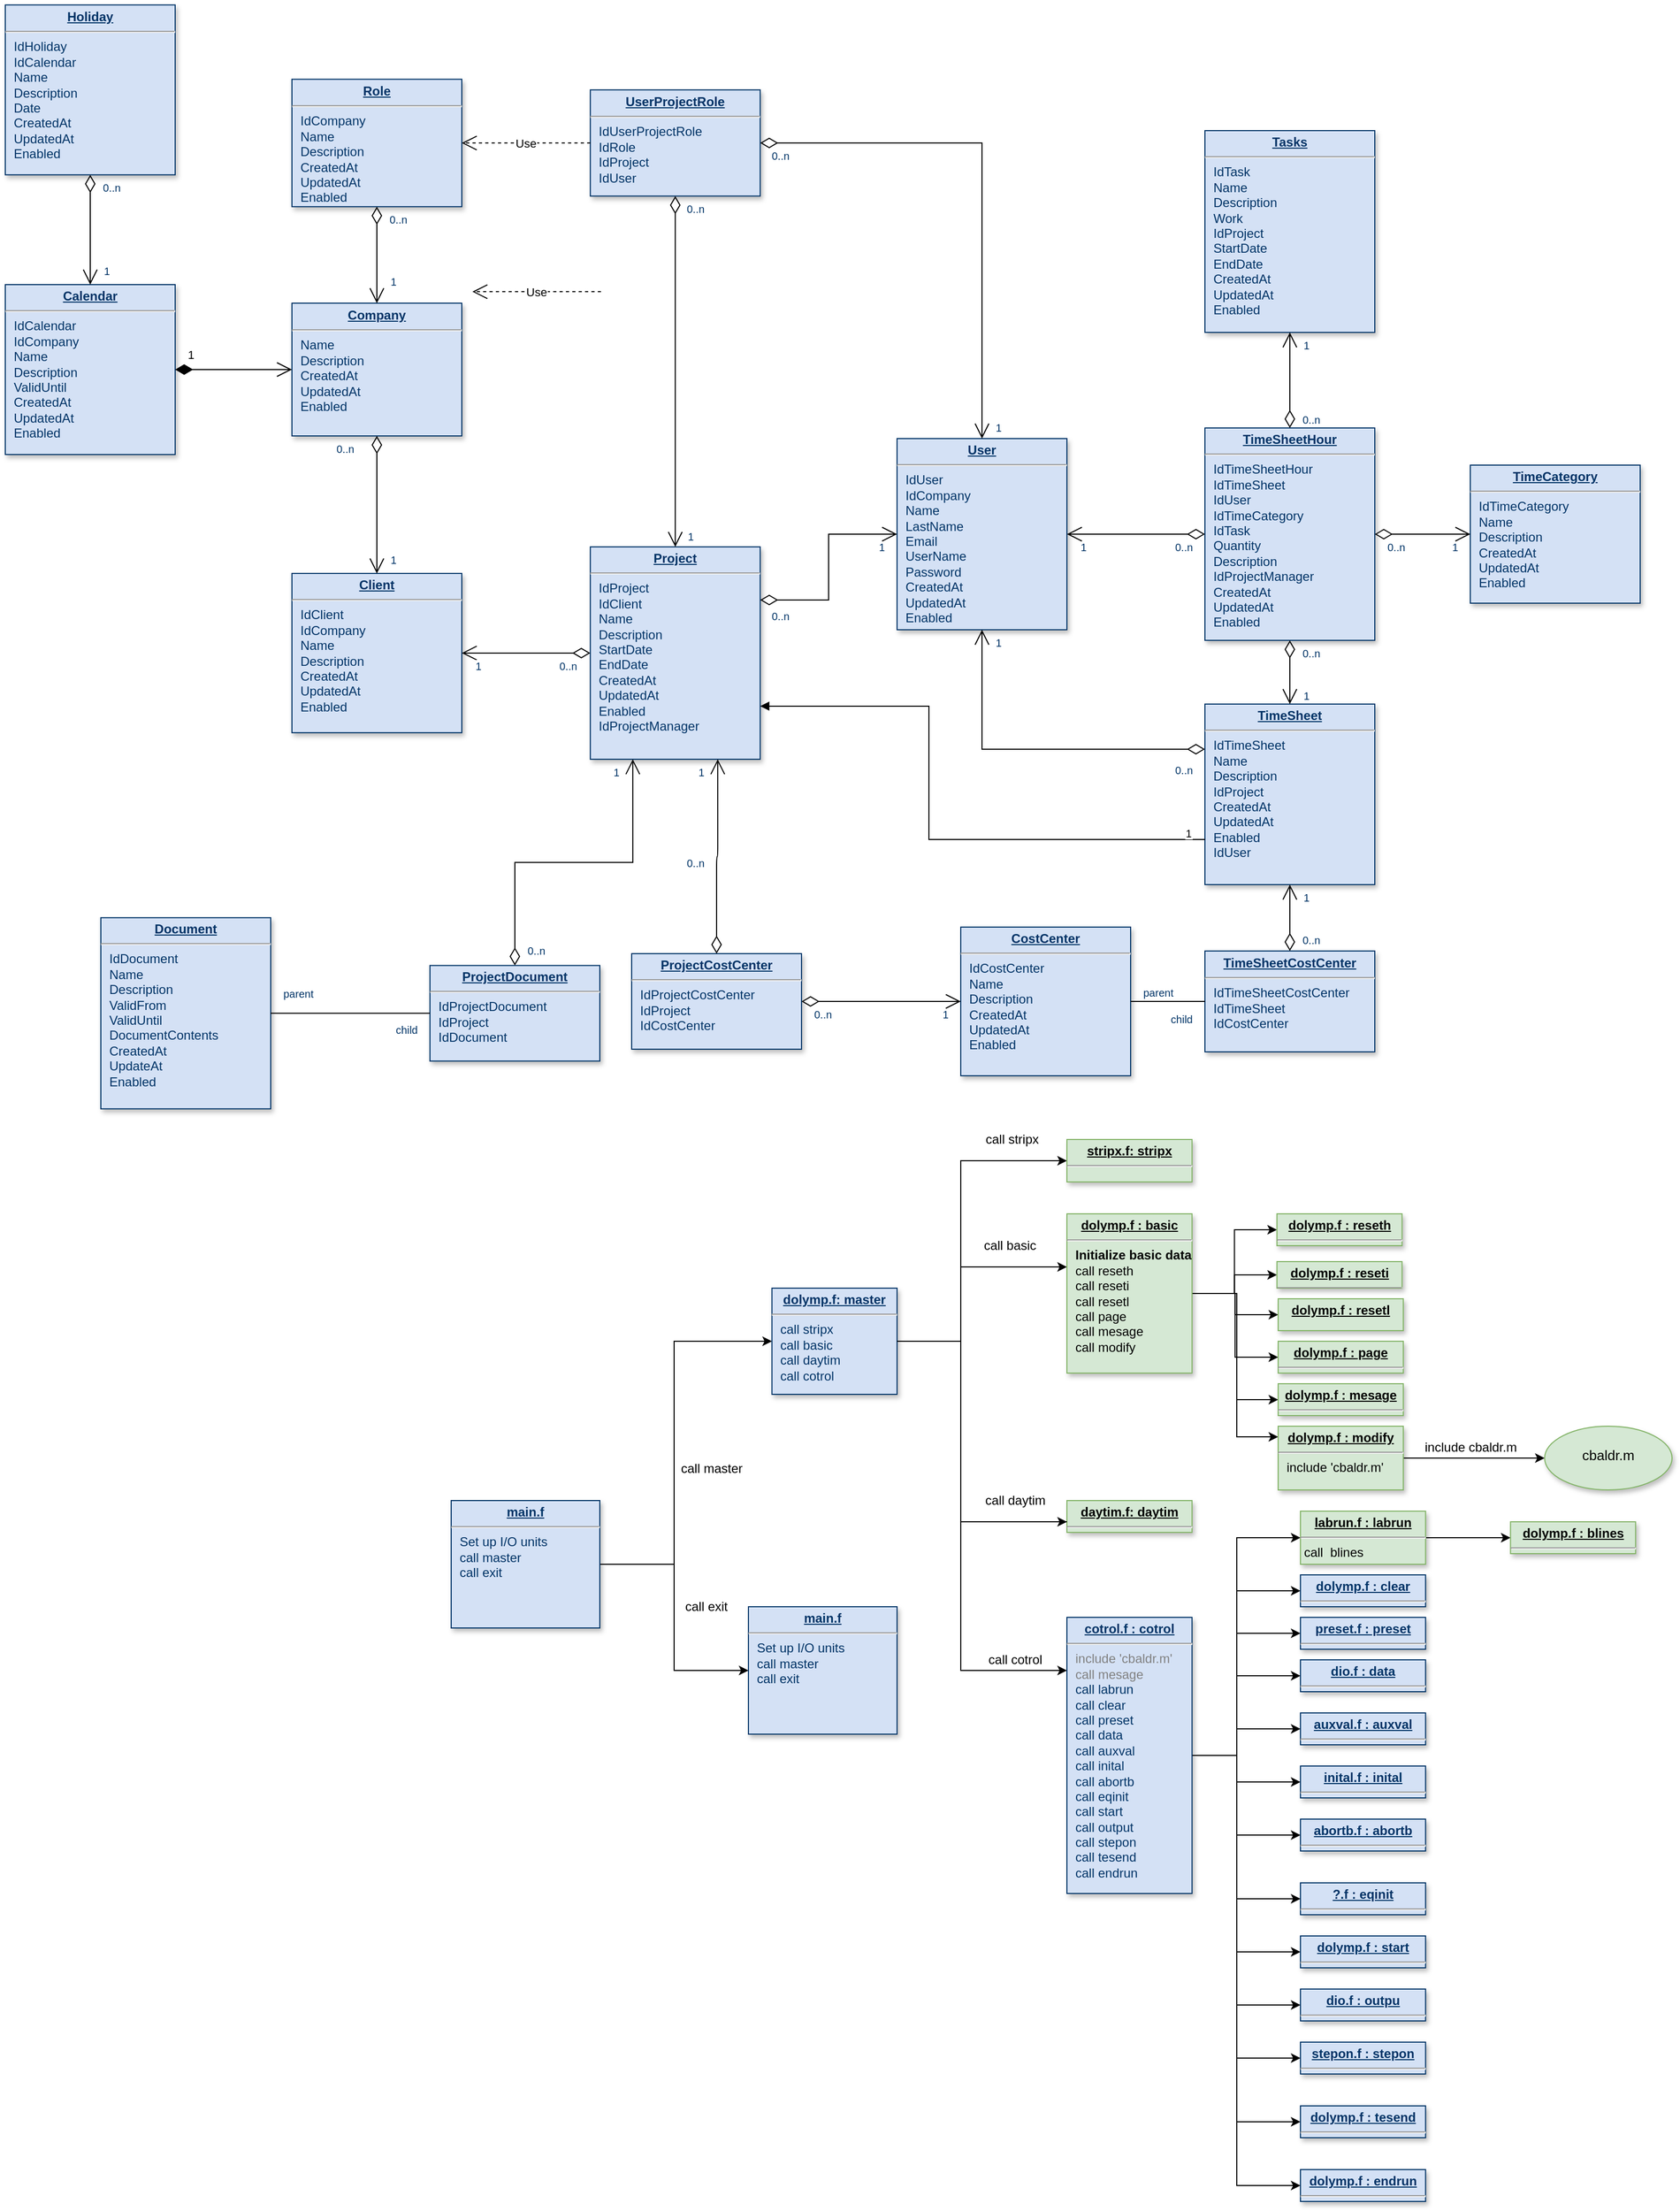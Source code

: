 <mxfile version="18.2.0" type="github">
  <diagram name="Page-1" id="efa7a0a1-bf9b-a30e-e6df-94a7791c09e9">
    <mxGraphModel dx="1298" dy="756" grid="1" gridSize="10" guides="1" tooltips="1" connect="1" arrows="1" fold="1" page="1" pageScale="1" pageWidth="826" pageHeight="1169" background="none" math="0" shadow="0">
      <root>
        <mxCell id="0" />
        <mxCell id="1" parent="0" />
        <mxCell id="19" value="&lt;p style=&quot;margin: 0px; margin-top: 4px; text-align: center; text-decoration: underline;&quot;&gt;&lt;strong&gt;Role&lt;/strong&gt;&lt;/p&gt;&lt;hr /&gt;&lt;p style=&quot;margin: 0px; margin-left: 8px;&quot;&gt;IdCompany&lt;br /&gt;Name&lt;/p&gt;&lt;p style=&quot;margin: 0px; margin-left: 8px;&quot;&gt;Description&lt;/p&gt;&lt;p style=&quot;margin: 0px; margin-left: 8px;&quot;&gt;CreatedAt&lt;/p&gt;&lt;p style=&quot;margin: 0px; margin-left: 8px;&quot;&gt;UpdatedAt&lt;/p&gt;&lt;p style=&quot;margin: 0px; margin-left: 8px;&quot;&gt;Enabled&lt;/p&gt;" style="verticalAlign=top;align=left;overflow=fill;fontSize=12;fontFamily=Helvetica;html=1;strokeColor=#003366;shadow=1;fillColor=#D4E1F5;fontColor=#003366" parent="1" vertex="1">
          <mxGeometry x="310.0" y="91.64" width="160" height="120" as="geometry" />
        </mxCell>
        <mxCell id="20" value="&lt;p style=&quot;margin: 0px; margin-top: 4px; text-align: center; text-decoration: underline;&quot;&gt;&lt;strong&gt;Company&lt;/strong&gt;&lt;/p&gt;&lt;hr /&gt;&lt;p style=&quot;margin: 0px; margin-left: 8px;&quot;&gt;Name&lt;/p&gt;&lt;p style=&quot;margin: 0px; margin-left: 8px;&quot;&gt;Description&lt;/p&gt;&lt;p style=&quot;margin: 0px; margin-left: 8px;&quot;&gt;CreatedAt&lt;/p&gt;&lt;p style=&quot;margin: 0px; margin-left: 8px;&quot;&gt;UpdatedAt&lt;/p&gt;&lt;p style=&quot;margin: 0px; margin-left: 8px;&quot;&gt;Enabled&lt;/p&gt;" style="verticalAlign=top;align=left;overflow=fill;fontSize=12;fontFamily=Helvetica;html=1;strokeColor=#003366;shadow=1;fillColor=#D4E1F5;fontColor=#003366" parent="1" vertex="1">
          <mxGeometry x="310.0" y="302.5" width="160" height="125" as="geometry" />
        </mxCell>
        <mxCell id="21" value="&lt;p style=&quot;margin: 0px; margin-top: 4px; text-align: center; text-decoration: underline;&quot;&gt;&lt;strong&gt;Calendar&lt;/strong&gt;&lt;/p&gt;&lt;hr /&gt;&lt;p style=&quot;margin: 0px; margin-left: 8px;&quot;&gt;IdCalendar&lt;/p&gt;&lt;p style=&quot;margin: 0px; margin-left: 8px;&quot;&gt;IdCompany&lt;/p&gt;&lt;p style=&quot;margin: 0px; margin-left: 8px;&quot;&gt;Name&lt;/p&gt;&lt;p style=&quot;margin: 0px; margin-left: 8px;&quot;&gt;Description&lt;/p&gt;&lt;p style=&quot;margin: 0px; margin-left: 8px;&quot;&gt;ValidUntil&lt;/p&gt;&lt;p style=&quot;margin: 0px; margin-left: 8px;&quot;&gt;CreatedAt&lt;/p&gt;&lt;p style=&quot;margin: 0px; margin-left: 8px;&quot;&gt;UpdatedAt&lt;/p&gt;&lt;p style=&quot;margin: 0px; margin-left: 8px;&quot;&gt;Enabled&lt;/p&gt;" style="verticalAlign=top;align=left;overflow=fill;fontSize=12;fontFamily=Helvetica;html=1;strokeColor=#003366;shadow=1;fillColor=#D4E1F5;fontColor=#003366" parent="1" vertex="1">
          <mxGeometry x="40.0" y="285.0" width="160" height="160" as="geometry" />
        </mxCell>
        <mxCell id="22" value="&lt;p style=&quot;margin: 0px; margin-top: 4px; text-align: center; text-decoration: underline;&quot;&gt;&lt;strong&gt;User&lt;/strong&gt;&lt;/p&gt;&lt;hr /&gt;&lt;p style=&quot;margin: 0px; margin-left: 8px;&quot;&gt;IdUser&lt;/p&gt;&lt;p style=&quot;margin: 0px; margin-left: 8px;&quot;&gt;IdCompany&lt;/p&gt;&lt;p style=&quot;margin: 0px; margin-left: 8px;&quot;&gt;Name&lt;/p&gt;&lt;p style=&quot;margin: 0px; margin-left: 8px;&quot;&gt;LastName&lt;/p&gt;&lt;p style=&quot;margin: 0px; margin-left: 8px;&quot;&gt;Email&lt;/p&gt;&lt;p style=&quot;margin: 0px; margin-left: 8px;&quot;&gt;UserName&lt;/p&gt;&lt;p style=&quot;margin: 0px; margin-left: 8px;&quot;&gt;Password&lt;/p&gt;&lt;p style=&quot;margin: 0px; margin-left: 8px;&quot;&gt;CreatedAt&lt;/p&gt;&lt;p style=&quot;margin: 0px; margin-left: 8px;&quot;&gt;UpdatedAt&lt;/p&gt;&lt;p style=&quot;margin: 0px; margin-left: 8px;&quot;&gt;Enabled&lt;/p&gt;" style="verticalAlign=top;align=left;overflow=fill;fontSize=12;fontFamily=Helvetica;html=1;strokeColor=#003366;shadow=1;fillColor=#D4E1F5;fontColor=#003366" parent="1" vertex="1">
          <mxGeometry x="880.0" y="430" width="160.0" height="180" as="geometry" />
        </mxCell>
        <mxCell id="23" value="&lt;p style=&quot;margin: 0px; margin-top: 4px; text-align: center; text-decoration: underline;&quot;&gt;&lt;strong&gt;UserProjectRole&lt;/strong&gt;&lt;/p&gt;&lt;hr /&gt;&lt;p style=&quot;margin: 0px; margin-left: 8px;&quot;&gt;IdUserProjectRole&lt;/p&gt;&lt;p style=&quot;margin: 0px; margin-left: 8px;&quot;&gt;IdRole&lt;/p&gt;&lt;p style=&quot;margin: 0px; margin-left: 8px;&quot;&gt;IdProject&lt;/p&gt;&lt;p style=&quot;margin: 0px; margin-left: 8px;&quot;&gt;IdUser&lt;/p&gt;" style="verticalAlign=top;align=left;overflow=fill;fontSize=12;fontFamily=Helvetica;html=1;strokeColor=#003366;shadow=1;fillColor=#D4E1F5;fontColor=#003366" parent="1" vertex="1">
          <mxGeometry x="591.08" y="101.64" width="160" height="100" as="geometry" />
        </mxCell>
        <mxCell id="24" value="&lt;p style=&quot;margin: 0px; margin-top: 4px; text-align: center; text-decoration: underline;&quot;&gt;&lt;strong&gt;Client&lt;/strong&gt;&lt;/p&gt;&lt;hr /&gt;&lt;p style=&quot;margin: 0px; margin-left: 8px;&quot;&gt;IdClient&lt;/p&gt;&lt;p style=&quot;margin: 0px; margin-left: 8px;&quot;&gt;IdCompany&lt;/p&gt;&lt;p style=&quot;margin: 0px; margin-left: 8px;&quot;&gt;Name&lt;/p&gt;&lt;p style=&quot;margin: 0px; margin-left: 8px;&quot;&gt;Description&lt;/p&gt;&lt;p style=&quot;margin: 0px; margin-left: 8px;&quot;&gt;CreatedAt&lt;/p&gt;&lt;p style=&quot;margin: 0px; margin-left: 8px;&quot;&gt;UpdatedAt&lt;/p&gt;&lt;p style=&quot;margin: 0px; margin-left: 8px;&quot;&gt;Enabled&lt;/p&gt;" style="verticalAlign=top;align=left;overflow=fill;fontSize=12;fontFamily=Helvetica;html=1;strokeColor=#003366;shadow=1;fillColor=#D4E1F5;fontColor=#003366" parent="1" vertex="1">
          <mxGeometry x="310.0" y="556.96" width="160" height="150" as="geometry" />
        </mxCell>
        <mxCell id="25" value="&lt;p style=&quot;margin: 0px; margin-top: 4px; text-align: center; text-decoration: underline;&quot;&gt;&lt;strong&gt;Holiday&lt;/strong&gt;&lt;/p&gt;&lt;hr /&gt;&lt;p style=&quot;margin: 0px; margin-left: 8px;&quot;&gt;IdHoliday&lt;/p&gt;&lt;p style=&quot;margin: 0px; margin-left: 8px;&quot;&gt;IdCalendar&lt;/p&gt;&lt;p style=&quot;margin: 0px; margin-left: 8px;&quot;&gt;Name&lt;/p&gt;&lt;p style=&quot;margin: 0px; margin-left: 8px;&quot;&gt;Description&lt;/p&gt;&lt;p style=&quot;margin: 0px; margin-left: 8px;&quot;&gt;Date&lt;/p&gt;&lt;p style=&quot;margin: 0px; margin-left: 8px;&quot;&gt;CreatedAt&lt;/p&gt;&lt;p style=&quot;margin: 0px; margin-left: 8px;&quot;&gt;UpdatedAt&lt;/p&gt;&lt;p style=&quot;margin: 0px; margin-left: 8px;&quot;&gt;Enabled&lt;/p&gt;" style="verticalAlign=top;align=left;overflow=fill;fontSize=12;fontFamily=Helvetica;html=1;strokeColor=#003366;shadow=1;fillColor=#D4E1F5;fontColor=#003366" parent="1" vertex="1">
          <mxGeometry x="40.0" y="21.64" width="160" height="160" as="geometry" />
        </mxCell>
        <mxCell id="26" value="&lt;p style=&quot;margin: 0px; margin-top: 4px; text-align: center; text-decoration: underline;&quot;&gt;&lt;strong&gt;TimeSheet&lt;/strong&gt;&lt;/p&gt;&lt;hr /&gt;&lt;p style=&quot;margin: 0px; margin-left: 8px;&quot;&gt;IdTimeSheet&lt;/p&gt;&lt;p style=&quot;margin: 0px; margin-left: 8px;&quot;&gt;Name&lt;/p&gt;&lt;p style=&quot;margin: 0px; margin-left: 8px;&quot;&gt;Description&lt;/p&gt;&lt;p style=&quot;margin: 0px; margin-left: 8px;&quot;&gt;IdProject&lt;/p&gt;&lt;p style=&quot;margin: 0px; margin-left: 8px;&quot;&gt;CreatedAt&lt;/p&gt;&lt;p style=&quot;margin: 0px; margin-left: 8px;&quot;&gt;UpdatedAt&lt;/p&gt;&lt;p style=&quot;margin: 0px; margin-left: 8px;&quot;&gt;Enabled&lt;/p&gt;&lt;p style=&quot;margin: 0px; margin-left: 8px;&quot;&gt;IdUser&lt;/p&gt;" style="verticalAlign=top;align=left;overflow=fill;fontSize=12;fontFamily=Helvetica;html=1;strokeColor=#003366;shadow=1;fillColor=#D4E1F5;fontColor=#003366" parent="1" vertex="1">
          <mxGeometry x="1170" y="680" width="160" height="170" as="geometry" />
        </mxCell>
        <mxCell id="27" value="&lt;p style=&quot;margin: 0px; margin-top: 4px; text-align: center; text-decoration: underline;&quot;&gt;&lt;strong&gt;TimeSheetHour&lt;/strong&gt;&lt;/p&gt;&lt;hr /&gt;&lt;p style=&quot;margin: 0px; margin-left: 8px;&quot;&gt;IdTimeSheetHour&lt;br /&gt;IdTimeSheet&lt;/p&gt;&lt;p style=&quot;margin: 0px; margin-left: 8px;&quot;&gt;IdUser&lt;/p&gt;&lt;p style=&quot;margin: 0px; margin-left: 8px;&quot;&gt;IdTimeCategory&lt;/p&gt;&lt;p style=&quot;margin: 0px; margin-left: 8px;&quot;&gt;IdTask&lt;/p&gt;&lt;p style=&quot;margin: 0px; margin-left: 8px;&quot;&gt;Quantity&lt;/p&gt;&lt;p style=&quot;margin: 0px; margin-left: 8px;&quot;&gt;Description&lt;/p&gt;&lt;p style=&quot;margin: 0px; margin-left: 8px;&quot;&gt;IdProjectManager&lt;/p&gt;&lt;p style=&quot;margin: 0px; margin-left: 8px;&quot;&gt;CreatedAt&lt;/p&gt;&lt;p style=&quot;margin: 0px; margin-left: 8px;&quot;&gt;UpdatedAt&lt;/p&gt;&lt;p style=&quot;margin: 0px; margin-left: 8px;&quot;&gt;Enabled&lt;/p&gt;" style="verticalAlign=top;align=left;overflow=fill;fontSize=12;fontFamily=Helvetica;html=1;strokeColor=#003366;shadow=1;fillColor=#D4E1F5;fontColor=#003366" parent="1" vertex="1">
          <mxGeometry x="1170" y="420.0" width="160" height="200" as="geometry" />
        </mxCell>
        <mxCell id="28" value="&lt;p style=&quot;margin: 0px; margin-top: 4px; text-align: center; text-decoration: underline;&quot;&gt;&lt;strong&gt;Document&lt;/strong&gt;&lt;/p&gt;&lt;hr /&gt;&lt;p style=&quot;margin: 0px; margin-left: 8px;&quot;&gt;IdDocument&lt;/p&gt;&lt;p style=&quot;margin: 0px; margin-left: 8px;&quot;&gt;Name&lt;/p&gt;&lt;p style=&quot;margin: 0px; margin-left: 8px;&quot;&gt;Description&lt;/p&gt;&lt;p style=&quot;margin: 0px; margin-left: 8px;&quot;&gt;ValidFrom&lt;/p&gt;&lt;p style=&quot;margin: 0px; margin-left: 8px;&quot;&gt;ValidUntil&lt;/p&gt;&lt;p style=&quot;margin: 0px; margin-left: 8px;&quot;&gt;DocumentContents&lt;/p&gt;&lt;p style=&quot;margin: 0px; margin-left: 8px;&quot;&gt;CreatedAt&lt;/p&gt;&lt;p style=&quot;margin: 0px; margin-left: 8px;&quot;&gt;UpdateAt&lt;/p&gt;&lt;p style=&quot;margin: 0px; margin-left: 8px;&quot;&gt;Enabled&lt;/p&gt;" style="verticalAlign=top;align=left;overflow=fill;fontSize=12;fontFamily=Helvetica;html=1;strokeColor=#003366;shadow=1;fillColor=#D4E1F5;fontColor=#003366" parent="1" vertex="1">
          <mxGeometry x="130.0" y="881.16" width="160" height="180" as="geometry" />
        </mxCell>
        <mxCell id="29" value="&lt;p style=&quot;margin: 0px; margin-top: 4px; text-align: center; text-decoration: underline;&quot;&gt;&lt;strong&gt;Project&lt;/strong&gt;&lt;/p&gt;&lt;hr /&gt;&lt;p style=&quot;margin: 0px; margin-left: 8px;&quot;&gt;IdProject&lt;/p&gt;&lt;p style=&quot;margin: 0px; margin-left: 8px;&quot;&gt;IdClient&lt;/p&gt;&lt;p style=&quot;margin: 0px; margin-left: 8px;&quot;&gt;Name&lt;/p&gt;&lt;p style=&quot;margin: 0px; margin-left: 8px;&quot;&gt;Description&lt;/p&gt;&lt;p style=&quot;margin: 0px; margin-left: 8px;&quot;&gt;StartDate&lt;/p&gt;&lt;p style=&quot;margin: 0px; margin-left: 8px;&quot;&gt;EndDate&lt;/p&gt;&lt;p style=&quot;margin: 0px; margin-left: 8px;&quot;&gt;CreatedAt&lt;/p&gt;&lt;p style=&quot;margin: 0px; margin-left: 8px;&quot;&gt;UpdatedAt&lt;/p&gt;&lt;p style=&quot;margin: 0px; margin-left: 8px;&quot;&gt;Enabled&lt;br /&gt;IdProjectManager&lt;/p&gt;" style="verticalAlign=top;align=left;overflow=fill;fontSize=12;fontFamily=Helvetica;html=1;strokeColor=#003366;shadow=1;fillColor=#D4E1F5;fontColor=#003366" parent="1" vertex="1">
          <mxGeometry x="591.08" y="531.96" width="160" height="200" as="geometry" />
        </mxCell>
        <mxCell id="30" value="&lt;p style=&quot;margin: 0px; margin-top: 4px; text-align: center; text-decoration: underline;&quot;&gt;&lt;strong&gt;TimeCategory&lt;/strong&gt;&lt;/p&gt;&lt;hr /&gt;&lt;p style=&quot;margin: 0px; margin-left: 8px;&quot;&gt;IdTimeCategory&lt;/p&gt;&lt;p style=&quot;margin: 0px; margin-left: 8px;&quot;&gt;Name&lt;/p&gt;&lt;p style=&quot;margin: 0px; margin-left: 8px;&quot;&gt;Description&lt;/p&gt;&lt;p style=&quot;margin: 0px; margin-left: 8px;&quot;&gt;CreatedAt&lt;/p&gt;&lt;p style=&quot;margin: 0px; margin-left: 8px;&quot;&gt;UpdatedAt&lt;/p&gt;&lt;p style=&quot;margin: 0px; margin-left: 8px;&quot;&gt;Enabled&lt;/p&gt;" style="verticalAlign=top;align=left;overflow=fill;fontSize=12;fontFamily=Helvetica;html=1;strokeColor=#003366;shadow=1;fillColor=#D4E1F5;fontColor=#003366" parent="1" vertex="1">
          <mxGeometry x="1420.0" y="455.0" width="160" height="130" as="geometry" />
        </mxCell>
        <mxCell id="31" value="&lt;p style=&quot;margin: 0px; margin-top: 4px; text-align: center; text-decoration: underline;&quot;&gt;&lt;strong&gt;TimeSheetCostCenter&lt;/strong&gt;&lt;/p&gt;&lt;hr /&gt;&lt;p style=&quot;margin: 0px; margin-left: 8px;&quot;&gt;IdTimeSheetCostCenter&lt;/p&gt;&lt;p style=&quot;margin: 0px; margin-left: 8px;&quot;&gt;IdTimeSheet&lt;/p&gt;&lt;p style=&quot;margin: 0px; margin-left: 8px;&quot;&gt;IdCostCenter&lt;/p&gt;" style="verticalAlign=top;align=left;overflow=fill;fontSize=12;fontFamily=Helvetica;html=1;strokeColor=#003366;shadow=1;fillColor=#D4E1F5;fontColor=#003366" parent="1" vertex="1">
          <mxGeometry x="1170" y="912.5" width="160" height="95" as="geometry" />
        </mxCell>
        <mxCell id="32" value="&lt;p style=&quot;margin: 0px; margin-top: 4px; text-align: center; text-decoration: underline;&quot;&gt;&lt;strong&gt;CostCenter&lt;/strong&gt;&lt;/p&gt;&lt;hr /&gt;&lt;p style=&quot;margin: 0px; margin-left: 8px;&quot;&gt;IdCostCenter&lt;/p&gt;&lt;p style=&quot;margin: 0px; margin-left: 8px;&quot;&gt;Name&lt;/p&gt;&lt;p style=&quot;margin: 0px; margin-left: 8px;&quot;&gt;Description&lt;/p&gt;&lt;p style=&quot;margin: 0px; margin-left: 8px;&quot;&gt;CreatedAt&lt;/p&gt;&lt;p style=&quot;margin: 0px; margin-left: 8px;&quot;&gt;UpdatedAt&lt;/p&gt;&lt;p style=&quot;margin: 0px; margin-left: 8px;&quot;&gt;Enabled&lt;/p&gt;" style="verticalAlign=top;align=left;overflow=fill;fontSize=12;fontFamily=Helvetica;html=1;strokeColor=#003366;shadow=1;fillColor=#D4E1F5;fontColor=#003366" parent="1" vertex="1">
          <mxGeometry x="940.0" y="890.0" width="160" height="140" as="geometry" />
        </mxCell>
        <mxCell id="33" value="&lt;p style=&quot;margin: 0px; margin-top: 4px; text-align: center; text-decoration: underline;&quot;&gt;&lt;strong&gt;ProjectCostCenter&lt;/strong&gt;&lt;/p&gt;&lt;hr /&gt;&lt;p style=&quot;margin: 0px; margin-left: 8px;&quot;&gt;IdProjectCostCenter&lt;/p&gt;&lt;p style=&quot;margin: 0px; margin-left: 8px;&quot;&gt;IdProject&lt;/p&gt;&lt;p style=&quot;margin: 0px; margin-left: 8px;&quot;&gt;IdCostCenter&lt;/p&gt;" style="verticalAlign=top;align=left;overflow=fill;fontSize=12;fontFamily=Helvetica;html=1;strokeColor=#003366;shadow=1;fillColor=#D4E1F5;fontColor=#003366" parent="1" vertex="1">
          <mxGeometry x="630" y="915.0" width="160" height="90" as="geometry" />
        </mxCell>
        <mxCell id="34" value="&lt;p style=&quot;margin: 0px ; margin-top: 4px ; text-align: center ; text-decoration: underline&quot;&gt;&lt;strong&gt;ProjectDocument&lt;/strong&gt;&lt;/p&gt;&lt;hr&gt;&lt;p style=&quot;margin: 0px ; margin-left: 8px&quot;&gt;IdProjectDocument&lt;/p&gt;&lt;p style=&quot;margin: 0px ; margin-left: 8px&quot;&gt;IdProject&lt;/p&gt;&lt;p style=&quot;margin: 0px ; margin-left: 8px&quot;&gt;IdDocument&lt;/p&gt;" style="verticalAlign=top;align=left;overflow=fill;fontSize=12;fontFamily=Helvetica;html=1;strokeColor=#003366;shadow=1;fillColor=#D4E1F5;fontColor=#003366" parent="1" vertex="1">
          <mxGeometry x="440.0" y="926.16" width="160" height="90" as="geometry" />
        </mxCell>
        <mxCell id="35" value="&lt;p style=&quot;margin: 0px; margin-top: 4px; text-align: center; text-decoration: underline;&quot;&gt;&lt;strong&gt;Tasks&lt;/strong&gt;&lt;/p&gt;&lt;hr /&gt;&lt;p style=&quot;margin: 0px; margin-left: 8px;&quot;&gt;IdTask&lt;/p&gt;&lt;p style=&quot;margin: 0px; margin-left: 8px;&quot;&gt;Name&lt;/p&gt;&lt;p style=&quot;margin: 0px; margin-left: 8px;&quot;&gt;Description&lt;/p&gt;&lt;p style=&quot;margin: 0px; margin-left: 8px;&quot;&gt;Work&lt;/p&gt;&lt;p style=&quot;margin: 0px; margin-left: 8px;&quot;&gt;IdProject&lt;/p&gt;&lt;p style=&quot;margin: 0px; margin-left: 8px;&quot;&gt;StartDate&lt;/p&gt;&lt;p style=&quot;margin: 0px; margin-left: 8px;&quot;&gt;EndDate&lt;/p&gt;&lt;p style=&quot;margin: 0px; margin-left: 8px;&quot;&gt;CreatedAt&lt;/p&gt;&lt;p style=&quot;margin: 0px; margin-left: 8px;&quot;&gt;UpdatedAt&lt;/p&gt;&lt;p style=&quot;margin: 0px; margin-left: 8px;&quot;&gt;Enabled&lt;/p&gt;" style="verticalAlign=top;align=left;overflow=fill;fontSize=12;fontFamily=Helvetica;html=1;strokeColor=#003366;shadow=1;fillColor=#D4E1F5;fontColor=#003366" parent="1" vertex="1">
          <mxGeometry x="1170" y="140.0" width="160" height="190" as="geometry" />
        </mxCell>
        <mxCell id="36" value="" style="endArrow=open;endSize=12;startArrow=diamondThin;startSize=14;startFill=0;edgeStyle=orthogonalEdgeStyle;" parent="1" source="19" target="20" edge="1">
          <mxGeometry y="160" as="geometry">
            <mxPoint y="160" as="sourcePoint" />
            <mxPoint x="160" y="160" as="targetPoint" />
          </mxGeometry>
        </mxCell>
        <mxCell id="37" value="0..n" style="resizable=0;align=left;verticalAlign=top;labelBackgroundColor=#ffffff;fontSize=10;strokeColor=#003366;shadow=1;fillColor=#D4E1F5;fontColor=#003366" parent="36" connectable="0" vertex="1">
          <mxGeometry x="-1" relative="1" as="geometry">
            <mxPoint x="10" as="offset" />
          </mxGeometry>
        </mxCell>
        <mxCell id="38" value="1" style="resizable=0;align=right;verticalAlign=top;labelBackgroundColor=#ffffff;fontSize=10;strokeColor=#003366;shadow=1;fillColor=#D4E1F5;fontColor=#003366" parent="36" connectable="0" vertex="1">
          <mxGeometry x="1" relative="1" as="geometry">
            <mxPoint x="590" y="105" as="offset" />
          </mxGeometry>
        </mxCell>
        <mxCell id="45" value="" style="endArrow=open;endSize=12;startArrow=diamondThin;startSize=14;startFill=0;edgeStyle=orthogonalEdgeStyle;rounded=0" parent="1" source="23" target="22" edge="1">
          <mxGeometry x="519.36" y="180" as="geometry">
            <mxPoint x="519.36" y="180" as="sourcePoint" />
            <mxPoint x="679.36" y="180" as="targetPoint" />
          </mxGeometry>
        </mxCell>
        <mxCell id="46" value="0..n" style="resizable=0;align=left;verticalAlign=top;labelBackgroundColor=#ffffff;fontSize=10;strokeColor=#003366;shadow=1;fillColor=#D4E1F5;fontColor=#003366" parent="45" connectable="0" vertex="1">
          <mxGeometry x="-1" relative="1" as="geometry">
            <mxPoint x="8.92" as="offset" />
          </mxGeometry>
        </mxCell>
        <mxCell id="47" value="1" style="resizable=0;align=right;verticalAlign=top;labelBackgroundColor=#ffffff;fontSize=10;strokeColor=#003366;shadow=1;fillColor=#D4E1F5;fontColor=#003366" parent="45" connectable="0" vertex="1">
          <mxGeometry x="1" relative="1" as="geometry">
            <mxPoint x="-550" y="-160.0" as="offset" />
          </mxGeometry>
        </mxCell>
        <mxCell id="48" value="" style="endArrow=open;endSize=12;startArrow=diamondThin;startSize=14;startFill=0;edgeStyle=orthogonalEdgeStyle;exitX=1;exitY=0.25;rounded=0" parent="1" source="29" target="22" edge="1">
          <mxGeometry x="769.36" y="450" as="geometry">
            <mxPoint x="769.36" y="450" as="sourcePoint" />
            <mxPoint x="929.36" y="450" as="targetPoint" />
          </mxGeometry>
        </mxCell>
        <mxCell id="49" value="0..n" style="resizable=0;align=left;verticalAlign=top;labelBackgroundColor=#ffffff;fontSize=10;strokeColor=#003366;shadow=1;fillColor=#D4E1F5;fontColor=#003366" parent="48" connectable="0" vertex="1">
          <mxGeometry x="-1" relative="1" as="geometry">
            <mxPoint x="8.92" y="3.04" as="offset" />
          </mxGeometry>
        </mxCell>
        <mxCell id="50" value="1" style="resizable=0;align=right;verticalAlign=top;labelBackgroundColor=#ffffff;fontSize=10;strokeColor=#003366;shadow=1;fillColor=#D4E1F5;fontColor=#003366" parent="48" connectable="0" vertex="1">
          <mxGeometry x="1" relative="1" as="geometry">
            <mxPoint x="-10" as="offset" />
          </mxGeometry>
        </mxCell>
        <mxCell id="51" value="" style="endArrow=open;endSize=12;startArrow=diamondThin;startSize=14;startFill=0;edgeStyle=orthogonalEdgeStyle" parent="1" source="23" target="29" edge="1">
          <mxGeometry x="389.36" y="350" as="geometry">
            <mxPoint x="389.36" y="350" as="sourcePoint" />
            <mxPoint x="549.36" y="350" as="targetPoint" />
          </mxGeometry>
        </mxCell>
        <mxCell id="52" value="0..n" style="resizable=0;align=left;verticalAlign=top;labelBackgroundColor=#ffffff;fontSize=10;strokeColor=#003366;shadow=1;fillColor=#D4E1F5;fontColor=#003366" parent="51" connectable="0" vertex="1">
          <mxGeometry x="-1" relative="1" as="geometry">
            <mxPoint x="8.92" as="offset" />
          </mxGeometry>
        </mxCell>
        <mxCell id="53" value="1" style="resizable=0;align=right;verticalAlign=top;labelBackgroundColor=#ffffff;fontSize=10;strokeColor=#003366;shadow=1;fillColor=#D4E1F5;fontColor=#003366" parent="51" connectable="0" vertex="1">
          <mxGeometry x="1" relative="1" as="geometry">
            <mxPoint x="18.92" y="-21.96" as="offset" />
          </mxGeometry>
        </mxCell>
        <mxCell id="54" value="" style="endArrow=open;endSize=12;startArrow=diamondThin;startSize=14;startFill=0;edgeStyle=orthogonalEdgeStyle;exitX=0;exitY=0.25;rounded=0" parent="1" source="26" target="22" edge="1">
          <mxGeometry x="1209.36" y="170" as="geometry">
            <mxPoint x="1209.36" y="170" as="sourcePoint" />
            <mxPoint x="1369.36" y="170" as="targetPoint" />
          </mxGeometry>
        </mxCell>
        <mxCell id="55" value="0..n" style="resizable=0;align=left;verticalAlign=top;labelBackgroundColor=#ffffff;fontSize=10;strokeColor=#003366;shadow=1;fillColor=#D4E1F5;fontColor=#003366" parent="54" connectable="0" vertex="1">
          <mxGeometry x="-1" relative="1" as="geometry">
            <mxPoint x="-30" y="7.5" as="offset" />
          </mxGeometry>
        </mxCell>
        <mxCell id="56" value="1" style="resizable=0;align=right;verticalAlign=top;labelBackgroundColor=#ffffff;fontSize=10;strokeColor=#003366;shadow=1;fillColor=#D4E1F5;fontColor=#003366" parent="54" connectable="0" vertex="1">
          <mxGeometry x="1" relative="1" as="geometry">
            <mxPoint x="20" as="offset" />
          </mxGeometry>
        </mxCell>
        <mxCell id="57" value="" style="endArrow=open;endSize=12;startArrow=diamondThin;startSize=14;startFill=0;edgeStyle=orthogonalEdgeStyle" parent="1" source="27" target="26" edge="1">
          <mxGeometry x="1269.36" y="180" as="geometry">
            <mxPoint x="1269.36" y="180" as="sourcePoint" />
            <mxPoint x="1429.36" y="180" as="targetPoint" />
          </mxGeometry>
        </mxCell>
        <mxCell id="58" value="0..n" style="resizable=0;align=left;verticalAlign=top;labelBackgroundColor=#ffffff;fontSize=10;strokeColor=#003366;shadow=1;fillColor=#D4E1F5;fontColor=#003366" parent="57" connectable="0" vertex="1">
          <mxGeometry x="-1" relative="1" as="geometry">
            <mxPoint x="10" as="offset" />
          </mxGeometry>
        </mxCell>
        <mxCell id="59" value="1" style="resizable=0;align=right;verticalAlign=top;labelBackgroundColor=#ffffff;fontSize=10;strokeColor=#003366;shadow=1;fillColor=#D4E1F5;fontColor=#003366" parent="57" connectable="0" vertex="1">
          <mxGeometry x="1" relative="1" as="geometry">
            <mxPoint x="20" y="-20" as="offset" />
          </mxGeometry>
        </mxCell>
        <mxCell id="63" value="" style="endArrow=open;endSize=12;startArrow=diamondThin;startSize=14;startFill=0;edgeStyle=orthogonalEdgeStyle;entryX=0.75;entryY=1" parent="1" source="33" target="29" edge="1">
          <mxGeometry x="479.36" y="790" as="geometry">
            <mxPoint x="479.36" y="790" as="sourcePoint" />
            <mxPoint x="639.36" y="790" as="targetPoint" />
          </mxGeometry>
        </mxCell>
        <mxCell id="64" value="0..n" style="resizable=0;align=left;verticalAlign=top;labelBackgroundColor=#ffffff;fontSize=10;strokeColor=#003366;shadow=1;fillColor=#D4E1F5;fontColor=#003366" parent="63" connectable="0" vertex="1">
          <mxGeometry x="-1" relative="1" as="geometry">
            <mxPoint x="-30" y="-97.5" as="offset" />
          </mxGeometry>
        </mxCell>
        <mxCell id="65" value="1" style="resizable=0;align=right;verticalAlign=top;labelBackgroundColor=#ffffff;fontSize=10;strokeColor=#003366;shadow=1;fillColor=#D4E1F5;fontColor=#003366" parent="63" connectable="0" vertex="1">
          <mxGeometry x="1" relative="1" as="geometry">
            <mxPoint x="-11.08" as="offset" />
          </mxGeometry>
        </mxCell>
        <mxCell id="66" value="" style="endArrow=open;endSize=12;startArrow=diamondThin;startSize=14;startFill=0;edgeStyle=orthogonalEdgeStyle" parent="1" source="33" target="32" edge="1">
          <mxGeometry x="469.36" y="526.16" as="geometry">
            <mxPoint x="469.36" y="526.16" as="sourcePoint" />
            <mxPoint x="980" y="1061.16" as="targetPoint" />
          </mxGeometry>
        </mxCell>
        <mxCell id="67" value="0..n" style="resizable=0;align=left;verticalAlign=top;labelBackgroundColor=#ffffff;fontSize=10;strokeColor=#003366;shadow=1;fillColor=#D4E1F5;fontColor=#003366" parent="66" connectable="0" vertex="1">
          <mxGeometry x="-1" relative="1" as="geometry">
            <mxPoint x="10" as="offset" />
          </mxGeometry>
        </mxCell>
        <mxCell id="68" value="1" style="resizable=0;align=right;verticalAlign=top;labelBackgroundColor=#ffffff;fontSize=10;strokeColor=#003366;shadow=1;fillColor=#D4E1F5;fontColor=#003366" parent="66" connectable="0" vertex="1">
          <mxGeometry x="1" relative="1" as="geometry">
            <mxPoint x="-10" as="offset" />
          </mxGeometry>
        </mxCell>
        <mxCell id="72" value="" style="endArrow=open;endSize=12;startArrow=diamondThin;startSize=14;startFill=0;edgeStyle=orthogonalEdgeStyle;entryX=0.25;entryY=1;rounded=0" parent="1" source="34" target="29" edge="1">
          <mxGeometry x="419.36" y="820" as="geometry">
            <mxPoint x="419.36" y="820" as="sourcePoint" />
            <mxPoint x="579.36" y="820" as="targetPoint" />
          </mxGeometry>
        </mxCell>
        <mxCell id="73" value="0..n" style="resizable=0;align=left;verticalAlign=top;labelBackgroundColor=#ffffff;fontSize=10;strokeColor=#003366;shadow=1;fillColor=#D4E1F5;fontColor=#003366" parent="72" connectable="0" vertex="1">
          <mxGeometry x="-1" relative="1" as="geometry">
            <mxPoint x="10" y="-26.16" as="offset" />
          </mxGeometry>
        </mxCell>
        <mxCell id="74" value="1" style="resizable=0;align=right;verticalAlign=top;labelBackgroundColor=#ffffff;fontSize=10;strokeColor=#003366;shadow=1;fillColor=#D4E1F5;fontColor=#003366" parent="72" connectable="0" vertex="1">
          <mxGeometry x="1" relative="1" as="geometry">
            <mxPoint x="-11.08" as="offset" />
          </mxGeometry>
        </mxCell>
        <mxCell id="75" value="" style="endArrow=open;endSize=12;startArrow=diamondThin;startSize=14;startFill=0;edgeStyle=orthogonalEdgeStyle" parent="1" source="31" target="26" edge="1">
          <mxGeometry x="1079.36" y="560" as="geometry">
            <mxPoint x="1079.36" y="560" as="sourcePoint" />
            <mxPoint x="1239.36" y="560" as="targetPoint" />
          </mxGeometry>
        </mxCell>
        <mxCell id="76" value="0..n" style="resizable=0;align=left;verticalAlign=top;labelBackgroundColor=#ffffff;fontSize=10;strokeColor=#003366;shadow=1;fillColor=#D4E1F5;fontColor=#003366" parent="75" connectable="0" vertex="1">
          <mxGeometry x="-1" relative="1" as="geometry">
            <mxPoint x="10.0" y="-22.5" as="offset" />
          </mxGeometry>
        </mxCell>
        <mxCell id="77" value="1" style="resizable=0;align=right;verticalAlign=top;labelBackgroundColor=#ffffff;fontSize=10;strokeColor=#003366;shadow=1;fillColor=#D4E1F5;fontColor=#003366" parent="75" connectable="0" vertex="1">
          <mxGeometry x="1" relative="1" as="geometry">
            <mxPoint x="20" as="offset" />
          </mxGeometry>
        </mxCell>
        <mxCell id="78" value="" style="endArrow=open;endSize=12;startArrow=diamondThin;startSize=14;startFill=0;edgeStyle=orthogonalEdgeStyle" parent="1" source="27" target="30" edge="1">
          <mxGeometry x="1309.36" y="540" as="geometry">
            <mxPoint x="1309.36" y="540" as="sourcePoint" />
            <mxPoint x="1469.36" y="540" as="targetPoint" />
          </mxGeometry>
        </mxCell>
        <mxCell id="79" value="0..n" style="resizable=0;align=left;verticalAlign=top;labelBackgroundColor=#ffffff;fontSize=10;strokeColor=#003366;shadow=1;fillColor=#D4E1F5;fontColor=#003366" parent="78" connectable="0" vertex="1">
          <mxGeometry x="-1" relative="1" as="geometry">
            <mxPoint x="10" as="offset" />
          </mxGeometry>
        </mxCell>
        <mxCell id="80" value="1" style="resizable=0;align=right;verticalAlign=top;labelBackgroundColor=#ffffff;fontSize=10;strokeColor=#003366;shadow=1;fillColor=#D4E1F5;fontColor=#003366" parent="78" connectable="0" vertex="1">
          <mxGeometry x="1" relative="1" as="geometry">
            <mxPoint x="-10" as="offset" />
          </mxGeometry>
        </mxCell>
        <mxCell id="81" value="" style="endArrow=open;endSize=12;startArrow=diamondThin;startSize=14;startFill=0;edgeStyle=orthogonalEdgeStyle" parent="1" source="27" target="35" edge="1">
          <mxGeometry x="1119.36" y="540" as="geometry">
            <mxPoint x="1119.36" y="540" as="sourcePoint" />
            <mxPoint x="1279.36" y="540" as="targetPoint" />
          </mxGeometry>
        </mxCell>
        <mxCell id="82" value="0..n" style="resizable=0;align=left;verticalAlign=top;labelBackgroundColor=#ffffff;fontSize=10;strokeColor=#003366;shadow=1;fillColor=#D4E1F5;fontColor=#003366" parent="81" connectable="0" vertex="1">
          <mxGeometry x="-1" relative="1" as="geometry">
            <mxPoint x="10" y="-20" as="offset" />
          </mxGeometry>
        </mxCell>
        <mxCell id="83" value="1" style="resizable=0;align=right;verticalAlign=top;labelBackgroundColor=#ffffff;fontSize=10;strokeColor=#003366;shadow=1;fillColor=#D4E1F5;fontColor=#003366" parent="81" connectable="0" vertex="1">
          <mxGeometry x="1" relative="1" as="geometry">
            <mxPoint x="20" as="offset" />
          </mxGeometry>
        </mxCell>
        <mxCell id="84" value="" style="endArrow=open;endSize=12;startArrow=diamondThin;startSize=14;startFill=0;edgeStyle=orthogonalEdgeStyle" parent="1" source="27" target="22" edge="1">
          <mxGeometry x="1389.36" y="130" as="geometry">
            <mxPoint x="1389.36" y="130" as="sourcePoint" />
            <mxPoint x="1549.36" y="130" as="targetPoint" />
          </mxGeometry>
        </mxCell>
        <mxCell id="85" value="0..n" style="resizable=0;align=left;verticalAlign=top;labelBackgroundColor=#ffffff;fontSize=10;strokeColor=#003366;shadow=1;fillColor=#D4E1F5;fontColor=#003366" parent="84" connectable="0" vertex="1">
          <mxGeometry x="-1" relative="1" as="geometry">
            <mxPoint x="-30" as="offset" />
          </mxGeometry>
        </mxCell>
        <mxCell id="86" value="1" style="resizable=0;align=right;verticalAlign=top;labelBackgroundColor=#ffffff;fontSize=10;strokeColor=#003366;shadow=1;fillColor=#D4E1F5;fontColor=#003366" parent="84" connectable="0" vertex="1">
          <mxGeometry x="1" relative="1" as="geometry">
            <mxPoint x="20" y="2.728e-13" as="offset" />
          </mxGeometry>
        </mxCell>
        <mxCell id="87" value="" style="endArrow=open;endSize=12;startArrow=diamondThin;startSize=14;startFill=0;edgeStyle=orthogonalEdgeStyle" parent="1" source="20" target="24" edge="1">
          <mxGeometry x="519.36" y="200" as="geometry">
            <mxPoint x="519.36" y="200" as="sourcePoint" />
            <mxPoint x="679.36" y="200" as="targetPoint" />
          </mxGeometry>
        </mxCell>
        <mxCell id="88" value="0..n" style="resizable=0;align=left;verticalAlign=top;labelBackgroundColor=#ffffff;fontSize=10;strokeColor=#003366;shadow=1;fillColor=#D4E1F5;fontColor=#003366" parent="87" connectable="0" vertex="1">
          <mxGeometry x="-1" relative="1" as="geometry">
            <mxPoint x="-40" as="offset" />
          </mxGeometry>
        </mxCell>
        <mxCell id="89" value="1" style="resizable=0;align=right;verticalAlign=top;labelBackgroundColor=#ffffff;fontSize=10;strokeColor=#003366;shadow=1;fillColor=#D4E1F5;fontColor=#003366" parent="87" connectable="0" vertex="1">
          <mxGeometry x="1" relative="1" as="geometry">
            <mxPoint x="20.0" y="-25.0" as="offset" />
          </mxGeometry>
        </mxCell>
        <mxCell id="90" value="" style="endArrow=open;endSize=12;startArrow=diamondThin;startSize=14;startFill=0;edgeStyle=orthogonalEdgeStyle" parent="1" source="25" target="21" edge="1">
          <mxGeometry x="620" y="340" as="geometry">
            <mxPoint x="620" y="340" as="sourcePoint" />
            <mxPoint x="780" y="340" as="targetPoint" />
          </mxGeometry>
        </mxCell>
        <mxCell id="91" value="0..n" style="resizable=0;align=left;verticalAlign=top;labelBackgroundColor=#ffffff;fontSize=10;strokeColor=#003366;shadow=1;fillColor=#D4E1F5;fontColor=#003366" parent="90" connectable="0" vertex="1">
          <mxGeometry x="-1" relative="1" as="geometry">
            <mxPoint x="10" as="offset" />
          </mxGeometry>
        </mxCell>
        <mxCell id="92" value="1" style="resizable=0;align=right;verticalAlign=top;labelBackgroundColor=#ffffff;fontSize=10;strokeColor=#003366;shadow=1;fillColor=#D4E1F5;fontColor=#003366" parent="90" connectable="0" vertex="1">
          <mxGeometry x="1" relative="1" as="geometry">
            <mxPoint x="20" y="-25.0" as="offset" />
          </mxGeometry>
        </mxCell>
        <mxCell id="99" value="" style="endArrow=open;endSize=12;startArrow=diamondThin;startSize=14;startFill=0;edgeStyle=orthogonalEdgeStyle" parent="1" source="29" target="24" edge="1">
          <mxGeometry x="369.36" y="360" as="geometry">
            <mxPoint x="369.36" y="360" as="sourcePoint" />
            <mxPoint x="529.36" y="360" as="targetPoint" />
            <Array as="points" />
          </mxGeometry>
        </mxCell>
        <mxCell id="100" value="0..n" style="resizable=0;align=left;verticalAlign=top;labelBackgroundColor=#ffffff;fontSize=10;strokeColor=#003366;shadow=1;fillColor=#D4E1F5;fontColor=#003366" parent="99" connectable="0" vertex="1">
          <mxGeometry x="-1" relative="1" as="geometry">
            <mxPoint x="-31.08" as="offset" />
          </mxGeometry>
        </mxCell>
        <mxCell id="101" value="1" style="resizable=0;align=right;verticalAlign=top;labelBackgroundColor=#ffffff;fontSize=10;strokeColor=#003366;shadow=1;fillColor=#D4E1F5;fontColor=#003366" parent="99" connectable="0" vertex="1">
          <mxGeometry x="1" relative="1" as="geometry">
            <mxPoint x="20.0" y="1.895e-13" as="offset" />
          </mxGeometry>
        </mxCell>
        <mxCell id="102" value="Use" style="endArrow=open;endSize=12;dashed=1" parent="1" source="23" target="19" edge="1">
          <mxGeometry x="430" y="50" as="geometry">
            <mxPoint x="430" y="50" as="sourcePoint" />
            <mxPoint x="590" y="50" as="targetPoint" />
          </mxGeometry>
        </mxCell>
        <mxCell id="103" value="1" style="endArrow=open;endSize=12;startArrow=diamondThin;startSize=14;startFill=1;edgeStyle=orthogonalEdgeStyle;align=left;verticalAlign=bottom;" parent="1" source="21" target="20" edge="1">
          <mxGeometry x="-0.818" y="5.0" relative="1" as="geometry">
            <mxPoint x="80" y="510" as="sourcePoint" />
            <mxPoint x="240" y="510" as="targetPoint" />
            <mxPoint as="offset" />
          </mxGeometry>
        </mxCell>
        <mxCell id="107" value="" style="endArrow=none;edgeStyle=orthogonalEdgeStyle;" parent="1" source="28" target="34" edge="1">
          <mxGeometry x="190" y="950" as="geometry">
            <mxPoint x="190" y="950" as="sourcePoint" />
            <mxPoint x="350" y="950" as="targetPoint" />
          </mxGeometry>
        </mxCell>
        <mxCell id="108" value="parent" style="resizable=0;align=left;verticalAlign=bottom;labelBackgroundColor=#ffffff;fontSize=10;strokeColor=#003366;shadow=1;fillColor=#D4E1F5;fontColor=#003366" parent="107" connectable="0" vertex="1">
          <mxGeometry x="-1" relative="1" as="geometry">
            <mxPoint x="10" y="-10" as="offset" />
          </mxGeometry>
        </mxCell>
        <mxCell id="109" value="child" style="resizable=0;align=right;verticalAlign=bottom;labelBackgroundColor=#ffffff;fontSize=10;strokeColor=#003366;shadow=1;fillColor=#D4E1F5;fontColor=#003366" parent="107" connectable="0" vertex="1">
          <mxGeometry x="1" relative="1" as="geometry">
            <mxPoint x="-10" y="23.84" as="offset" />
          </mxGeometry>
        </mxCell>
        <mxCell id="110" value="" style="endArrow=none;edgeStyle=orthogonalEdgeStyle;" parent="1" source="32" target="31" edge="1">
          <mxGeometry x="910" y="972.5" as="geometry">
            <mxPoint x="910" y="972.5" as="sourcePoint" />
            <mxPoint x="1070" y="972.5" as="targetPoint" />
          </mxGeometry>
        </mxCell>
        <mxCell id="111" value="parent" style="resizable=0;align=left;verticalAlign=bottom;labelBackgroundColor=#ffffff;fontSize=10;strokeColor=#003366;shadow=1;fillColor=#D4E1F5;fontColor=#003366" parent="110" connectable="0" vertex="1">
          <mxGeometry x="-1" relative="1" as="geometry">
            <mxPoint x="10" as="offset" />
          </mxGeometry>
        </mxCell>
        <mxCell id="112" value="child" style="resizable=0;align=right;verticalAlign=bottom;labelBackgroundColor=#ffffff;fontSize=10;strokeColor=#003366;shadow=1;fillColor=#D4E1F5;fontColor=#003366" parent="110" connectable="0" vertex="1">
          <mxGeometry x="1" relative="1" as="geometry">
            <mxPoint x="-10" y="25" as="offset" />
          </mxGeometry>
        </mxCell>
        <mxCell id="113" value="" style="endArrow=block;endFill=1;edgeStyle=orthogonalEdgeStyle;align=left;verticalAlign=top;entryX=1;entryY=0.75;exitX=0;exitY=0.75;rounded=0" parent="1" source="26" target="29" edge="1">
          <mxGeometry x="-1" relative="1" as="geometry">
            <mxPoint x="910" y="840" as="sourcePoint" />
            <mxPoint x="1070" y="840" as="targetPoint" />
            <Array as="points">
              <mxPoint x="910" y="808" />
              <mxPoint x="910" y="682" />
            </Array>
          </mxGeometry>
        </mxCell>
        <mxCell id="114" value="1" style="resizable=0;align=left;verticalAlign=bottom;labelBackgroundColor=#ffffff;fontSize=10" parent="113" connectable="0" vertex="1">
          <mxGeometry x="-1" relative="1" as="geometry">
            <mxPoint x="-20.0" y="2.5" as="offset" />
          </mxGeometry>
        </mxCell>
        <mxCell id="-pY41yQ8rgAUzNiakP7C-129" value="" style="edgeStyle=orthogonalEdgeStyle;rounded=0;orthogonalLoop=1;jettySize=auto;html=1;" edge="1" parent="1" source="-pY41yQ8rgAUzNiakP7C-114" target="-pY41yQ8rgAUzNiakP7C-128">
          <mxGeometry relative="1" as="geometry">
            <Array as="points">
              <mxPoint x="670" y="1490" />
              <mxPoint x="670" y="1280" />
            </Array>
          </mxGeometry>
        </mxCell>
        <mxCell id="-pY41yQ8rgAUzNiakP7C-131" value="" style="edgeStyle=orthogonalEdgeStyle;rounded=0;orthogonalLoop=1;jettySize=auto;html=1;" edge="1" parent="1" source="-pY41yQ8rgAUzNiakP7C-114" target="-pY41yQ8rgAUzNiakP7C-130">
          <mxGeometry relative="1" as="geometry" />
        </mxCell>
        <mxCell id="-pY41yQ8rgAUzNiakP7C-114" value="&lt;p style=&quot;margin: 0px; margin-top: 4px; text-align: center; text-decoration: underline;&quot;&gt;&lt;strong&gt;main.f&lt;/strong&gt;&lt;/p&gt;&lt;hr&gt;&lt;p style=&quot;margin: 0px; margin-left: 8px;&quot;&gt;Set up I/O units&lt;/p&gt;&lt;p style=&quot;margin: 0px; margin-left: 8px;&quot;&gt;call master&lt;/p&gt;&lt;p style=&quot;margin: 0px; margin-left: 8px;&quot;&gt;call exit&lt;/p&gt;" style="verticalAlign=top;align=left;overflow=fill;fontSize=12;fontFamily=Helvetica;html=1;strokeColor=#003366;shadow=1;fillColor=#D4E1F5;fontColor=#003366" vertex="1" parent="1">
          <mxGeometry x="460" y="1430" width="140" height="120" as="geometry" />
        </mxCell>
        <mxCell id="-pY41yQ8rgAUzNiakP7C-121" value="Use" style="endArrow=open;endSize=12;dashed=1" edge="1" parent="1">
          <mxGeometry x="440" y="190" as="geometry">
            <mxPoint x="601.08" y="291.64" as="sourcePoint" />
            <mxPoint x="480" y="291.64" as="targetPoint" />
          </mxGeometry>
        </mxCell>
        <mxCell id="-pY41yQ8rgAUzNiakP7C-125" value="call master" style="text;html=1;resizable=0;autosize=1;align=center;verticalAlign=middle;points=[];fillColor=none;strokeColor=none;rounded=0;" vertex="1" parent="1">
          <mxGeometry x="670" y="1390" width="70" height="20" as="geometry" />
        </mxCell>
        <mxCell id="-pY41yQ8rgAUzNiakP7C-134" value="" style="edgeStyle=orthogonalEdgeStyle;rounded=0;orthogonalLoop=1;jettySize=auto;html=1;" edge="1" parent="1" source="-pY41yQ8rgAUzNiakP7C-128" target="-pY41yQ8rgAUzNiakP7C-133">
          <mxGeometry relative="1" as="geometry">
            <Array as="points">
              <mxPoint x="940" y="1280" />
              <mxPoint x="940" y="1110" />
            </Array>
          </mxGeometry>
        </mxCell>
        <mxCell id="-pY41yQ8rgAUzNiakP7C-138" value="" style="edgeStyle=orthogonalEdgeStyle;rounded=0;orthogonalLoop=1;jettySize=auto;html=1;" edge="1" parent="1" source="-pY41yQ8rgAUzNiakP7C-128" target="-pY41yQ8rgAUzNiakP7C-137">
          <mxGeometry relative="1" as="geometry">
            <Array as="points">
              <mxPoint x="940" y="1280" />
              <mxPoint x="940" y="1210" />
            </Array>
          </mxGeometry>
        </mxCell>
        <mxCell id="-pY41yQ8rgAUzNiakP7C-140" value="" style="edgeStyle=orthogonalEdgeStyle;rounded=0;orthogonalLoop=1;jettySize=auto;html=1;" edge="1" parent="1" source="-pY41yQ8rgAUzNiakP7C-128" target="-pY41yQ8rgAUzNiakP7C-139">
          <mxGeometry relative="1" as="geometry">
            <Array as="points">
              <mxPoint x="940" y="1280" />
              <mxPoint x="940" y="1450" />
            </Array>
          </mxGeometry>
        </mxCell>
        <mxCell id="-pY41yQ8rgAUzNiakP7C-142" value="" style="edgeStyle=orthogonalEdgeStyle;rounded=0;orthogonalLoop=1;jettySize=auto;html=1;startArrow=none;" edge="1" parent="1" source="-pY41yQ8rgAUzNiakP7C-139" target="-pY41yQ8rgAUzNiakP7C-141">
          <mxGeometry relative="1" as="geometry">
            <Array as="points">
              <mxPoint x="940" y="1450" />
              <mxPoint x="940" y="1590" />
            </Array>
          </mxGeometry>
        </mxCell>
        <mxCell id="-pY41yQ8rgAUzNiakP7C-128" value="&lt;p style=&quot;margin: 0px; margin-top: 4px; text-align: center; text-decoration: underline;&quot;&gt;&lt;strong&gt;dolymp.f: master&lt;/strong&gt;&lt;/p&gt;&lt;hr&gt;&lt;p style=&quot;margin: 0px; margin-left: 8px;&quot;&gt;call stripx&lt;/p&gt;&lt;p style=&quot;margin: 0px; margin-left: 8px;&quot;&gt;call basic&lt;/p&gt;&lt;p style=&quot;margin: 0px; margin-left: 8px;&quot;&gt;call daytim&lt;/p&gt;&lt;p style=&quot;margin: 0px; margin-left: 8px;&quot;&gt;call cotrol&lt;/p&gt;" style="verticalAlign=top;align=left;overflow=fill;fontSize=12;fontFamily=Helvetica;html=1;strokeColor=#003366;shadow=1;fillColor=#D4E1F5;fontColor=#003366" vertex="1" parent="1">
          <mxGeometry x="762.16" y="1230" width="117.84" height="100" as="geometry" />
        </mxCell>
        <mxCell id="-pY41yQ8rgAUzNiakP7C-130" value="&lt;p style=&quot;margin: 0px; margin-top: 4px; text-align: center; text-decoration: underline;&quot;&gt;&lt;strong&gt;main.f&lt;/strong&gt;&lt;/p&gt;&lt;hr&gt;&lt;p style=&quot;margin: 0px; margin-left: 8px;&quot;&gt;Set up I/O units&lt;/p&gt;&lt;p style=&quot;margin: 0px; margin-left: 8px;&quot;&gt;call master&lt;/p&gt;&lt;p style=&quot;margin: 0px; margin-left: 8px;&quot;&gt;call exit&lt;/p&gt;" style="verticalAlign=top;align=left;overflow=fill;fontSize=12;fontFamily=Helvetica;html=1;strokeColor=#003366;shadow=1;fillColor=#D4E1F5;fontColor=#003366" vertex="1" parent="1">
          <mxGeometry x="740" y="1530" width="140" height="120" as="geometry" />
        </mxCell>
        <mxCell id="-pY41yQ8rgAUzNiakP7C-132" value="call exit" style="text;html=1;resizable=0;autosize=1;align=center;verticalAlign=middle;points=[];fillColor=none;strokeColor=none;rounded=0;" vertex="1" parent="1">
          <mxGeometry x="670" y="1520" width="60" height="20" as="geometry" />
        </mxCell>
        <mxCell id="-pY41yQ8rgAUzNiakP7C-133" value="&lt;p style=&quot;margin: 0px; margin-top: 4px; text-align: center; text-decoration: underline;&quot;&gt;&lt;strong&gt;stripx.f: stripx&lt;/strong&gt;&lt;/p&gt;&lt;hr&gt;&lt;p style=&quot;margin: 0px; margin-left: 8px;&quot;&gt;&lt;br&gt;&lt;/p&gt;" style="verticalAlign=top;align=left;overflow=fill;fontSize=12;fontFamily=Helvetica;html=1;strokeColor=#82b366;shadow=1;fillColor=#d5e8d4;" vertex="1" parent="1">
          <mxGeometry x="1040" y="1090" width="117.84" height="40" as="geometry" />
        </mxCell>
        <mxCell id="-pY41yQ8rgAUzNiakP7C-135" value="call stripx" style="text;html=1;resizable=0;autosize=1;align=center;verticalAlign=middle;points=[];fillColor=none;strokeColor=none;rounded=0;" vertex="1" parent="1">
          <mxGeometry x="953" y="1080" width="70" height="20" as="geometry" />
        </mxCell>
        <mxCell id="-pY41yQ8rgAUzNiakP7C-148" value="" style="edgeStyle=orthogonalEdgeStyle;rounded=0;orthogonalLoop=1;jettySize=auto;html=1;" edge="1" parent="1" source="-pY41yQ8rgAUzNiakP7C-137" target="-pY41yQ8rgAUzNiakP7C-147">
          <mxGeometry relative="1" as="geometry" />
        </mxCell>
        <mxCell id="-pY41yQ8rgAUzNiakP7C-151" value="" style="edgeStyle=orthogonalEdgeStyle;rounded=0;orthogonalLoop=1;jettySize=auto;html=1;" edge="1" parent="1" source="-pY41yQ8rgAUzNiakP7C-137" target="-pY41yQ8rgAUzNiakP7C-150">
          <mxGeometry relative="1" as="geometry" />
        </mxCell>
        <mxCell id="-pY41yQ8rgAUzNiakP7C-153" value="" style="edgeStyle=orthogonalEdgeStyle;rounded=0;orthogonalLoop=1;jettySize=auto;html=1;" edge="1" parent="1" source="-pY41yQ8rgAUzNiakP7C-137" target="-pY41yQ8rgAUzNiakP7C-152">
          <mxGeometry relative="1" as="geometry" />
        </mxCell>
        <mxCell id="-pY41yQ8rgAUzNiakP7C-155" value="" style="edgeStyle=orthogonalEdgeStyle;rounded=0;orthogonalLoop=1;jettySize=auto;html=1;" edge="1" parent="1" source="-pY41yQ8rgAUzNiakP7C-137" target="-pY41yQ8rgAUzNiakP7C-154">
          <mxGeometry relative="1" as="geometry" />
        </mxCell>
        <mxCell id="-pY41yQ8rgAUzNiakP7C-157" value="" style="edgeStyle=orthogonalEdgeStyle;rounded=0;orthogonalLoop=1;jettySize=auto;html=1;" edge="1" parent="1" source="-pY41yQ8rgAUzNiakP7C-137" target="-pY41yQ8rgAUzNiakP7C-156">
          <mxGeometry relative="1" as="geometry">
            <Array as="points">
              <mxPoint x="1200" y="1235" />
              <mxPoint x="1200" y="1335" />
            </Array>
          </mxGeometry>
        </mxCell>
        <mxCell id="-pY41yQ8rgAUzNiakP7C-160" value="" style="edgeStyle=orthogonalEdgeStyle;rounded=0;orthogonalLoop=1;jettySize=auto;html=1;" edge="1" parent="1" source="-pY41yQ8rgAUzNiakP7C-137" target="-pY41yQ8rgAUzNiakP7C-159">
          <mxGeometry relative="1" as="geometry">
            <Array as="points">
              <mxPoint x="1200" y="1235" />
              <mxPoint x="1200" y="1370" />
            </Array>
          </mxGeometry>
        </mxCell>
        <mxCell id="-pY41yQ8rgAUzNiakP7C-137" value="&lt;p style=&quot;margin: 0px; margin-top: 4px; text-align: center; text-decoration: underline;&quot;&gt;&lt;strong&gt;dolymp.f : basic&lt;/strong&gt;&lt;/p&gt;&lt;hr&gt;&lt;p style=&quot;margin: 0px; margin-left: 8px;&quot;&gt;&lt;b&gt;Initialize basic data&lt;br&gt;&lt;/b&gt;call reseth&lt;/p&gt;&lt;p style=&quot;margin: 0px; margin-left: 8px;&quot;&gt;call reseti&lt;br&gt;call resetl&lt;br&gt;call page&lt;br&gt;call mesage&lt;/p&gt;&lt;p style=&quot;margin: 0px; margin-left: 8px;&quot;&gt;call modify&lt;/p&gt;" style="verticalAlign=top;align=left;overflow=fill;fontSize=12;fontFamily=Helvetica;html=1;strokeColor=#82b366;shadow=1;fillColor=#d5e8d4;" vertex="1" parent="1">
          <mxGeometry x="1040" y="1160" width="117.84" height="150" as="geometry" />
        </mxCell>
        <mxCell id="-pY41yQ8rgAUzNiakP7C-168" value="" style="edgeStyle=orthogonalEdgeStyle;rounded=0;orthogonalLoop=1;jettySize=auto;html=1;fontSize=13;fontColor=#808080;" edge="1" parent="1" source="-pY41yQ8rgAUzNiakP7C-141" target="-pY41yQ8rgAUzNiakP7C-167">
          <mxGeometry relative="1" as="geometry">
            <Array as="points">
              <mxPoint x="1200" y="1670" />
              <mxPoint x="1200" y="1465" />
            </Array>
          </mxGeometry>
        </mxCell>
        <mxCell id="-pY41yQ8rgAUzNiakP7C-170" value="" style="edgeStyle=orthogonalEdgeStyle;rounded=0;orthogonalLoop=1;jettySize=auto;html=1;fontSize=13;fontColor=#808080;" edge="1" parent="1" source="-pY41yQ8rgAUzNiakP7C-141" target="-pY41yQ8rgAUzNiakP7C-169">
          <mxGeometry relative="1" as="geometry">
            <Array as="points">
              <mxPoint x="1200" y="1670" />
              <mxPoint x="1200" y="1515" />
            </Array>
          </mxGeometry>
        </mxCell>
        <mxCell id="-pY41yQ8rgAUzNiakP7C-172" value="" style="edgeStyle=orthogonalEdgeStyle;rounded=0;orthogonalLoop=1;jettySize=auto;html=1;fontSize=13;fontColor=#808080;" edge="1" parent="1" source="-pY41yQ8rgAUzNiakP7C-141" target="-pY41yQ8rgAUzNiakP7C-171">
          <mxGeometry relative="1" as="geometry">
            <Array as="points">
              <mxPoint x="1200" y="1670" />
              <mxPoint x="1200" y="1555" />
            </Array>
          </mxGeometry>
        </mxCell>
        <mxCell id="-pY41yQ8rgAUzNiakP7C-174" value="" style="edgeStyle=orthogonalEdgeStyle;rounded=0;orthogonalLoop=1;jettySize=auto;html=1;fontSize=13;fontColor=#808080;" edge="1" parent="1" source="-pY41yQ8rgAUzNiakP7C-141" target="-pY41yQ8rgAUzNiakP7C-173">
          <mxGeometry relative="1" as="geometry">
            <Array as="points">
              <mxPoint x="1200" y="1670" />
              <mxPoint x="1200" y="1595" />
            </Array>
          </mxGeometry>
        </mxCell>
        <mxCell id="-pY41yQ8rgAUzNiakP7C-176" value="" style="edgeStyle=orthogonalEdgeStyle;rounded=0;orthogonalLoop=1;jettySize=auto;html=1;fontSize=13;fontColor=#808080;" edge="1" parent="1" source="-pY41yQ8rgAUzNiakP7C-141" target="-pY41yQ8rgAUzNiakP7C-175">
          <mxGeometry relative="1" as="geometry">
            <Array as="points">
              <mxPoint x="1200" y="1670" />
              <mxPoint x="1200" y="1645" />
            </Array>
          </mxGeometry>
        </mxCell>
        <mxCell id="-pY41yQ8rgAUzNiakP7C-178" value="" style="edgeStyle=orthogonalEdgeStyle;rounded=0;orthogonalLoop=1;jettySize=auto;html=1;fontSize=13;fontColor=#808080;" edge="1" parent="1" source="-pY41yQ8rgAUzNiakP7C-141" target="-pY41yQ8rgAUzNiakP7C-177">
          <mxGeometry relative="1" as="geometry">
            <Array as="points">
              <mxPoint x="1200" y="1670" />
              <mxPoint x="1200" y="1695" />
            </Array>
          </mxGeometry>
        </mxCell>
        <mxCell id="-pY41yQ8rgAUzNiakP7C-180" value="" style="edgeStyle=orthogonalEdgeStyle;rounded=0;orthogonalLoop=1;jettySize=auto;html=1;fontSize=13;fontColor=#808080;" edge="1" parent="1" source="-pY41yQ8rgAUzNiakP7C-141" target="-pY41yQ8rgAUzNiakP7C-179">
          <mxGeometry relative="1" as="geometry">
            <Array as="points">
              <mxPoint x="1200" y="1670" />
              <mxPoint x="1200" y="1745" />
            </Array>
          </mxGeometry>
        </mxCell>
        <mxCell id="-pY41yQ8rgAUzNiakP7C-182" value="" style="edgeStyle=orthogonalEdgeStyle;rounded=0;orthogonalLoop=1;jettySize=auto;html=1;fontSize=13;fontColor=#808080;" edge="1" parent="1" source="-pY41yQ8rgAUzNiakP7C-141" target="-pY41yQ8rgAUzNiakP7C-181">
          <mxGeometry relative="1" as="geometry">
            <Array as="points">
              <mxPoint x="1200" y="1670" />
              <mxPoint x="1200" y="1805" />
            </Array>
          </mxGeometry>
        </mxCell>
        <mxCell id="-pY41yQ8rgAUzNiakP7C-184" value="" style="edgeStyle=orthogonalEdgeStyle;rounded=0;orthogonalLoop=1;jettySize=auto;html=1;fontSize=13;fontColor=#808080;" edge="1" parent="1" source="-pY41yQ8rgAUzNiakP7C-141" target="-pY41yQ8rgAUzNiakP7C-183">
          <mxGeometry relative="1" as="geometry">
            <Array as="points">
              <mxPoint x="1200" y="1670" />
              <mxPoint x="1200" y="1855" />
            </Array>
          </mxGeometry>
        </mxCell>
        <mxCell id="-pY41yQ8rgAUzNiakP7C-186" value="" style="edgeStyle=orthogonalEdgeStyle;rounded=0;orthogonalLoop=1;jettySize=auto;html=1;fontSize=13;fontColor=#808080;" edge="1" parent="1" source="-pY41yQ8rgAUzNiakP7C-141" target="-pY41yQ8rgAUzNiakP7C-185">
          <mxGeometry relative="1" as="geometry">
            <Array as="points">
              <mxPoint x="1200" y="1670" />
              <mxPoint x="1200" y="1905" />
            </Array>
          </mxGeometry>
        </mxCell>
        <mxCell id="-pY41yQ8rgAUzNiakP7C-188" value="" style="edgeStyle=orthogonalEdgeStyle;rounded=0;orthogonalLoop=1;jettySize=auto;html=1;fontSize=13;fontColor=#808080;" edge="1" parent="1" source="-pY41yQ8rgAUzNiakP7C-141" target="-pY41yQ8rgAUzNiakP7C-187">
          <mxGeometry relative="1" as="geometry">
            <Array as="points">
              <mxPoint x="1200" y="1670" />
              <mxPoint x="1200" y="1955" />
            </Array>
          </mxGeometry>
        </mxCell>
        <mxCell id="-pY41yQ8rgAUzNiakP7C-190" value="" style="edgeStyle=orthogonalEdgeStyle;rounded=0;orthogonalLoop=1;jettySize=auto;html=1;fontSize=13;fontColor=#808080;" edge="1" parent="1" source="-pY41yQ8rgAUzNiakP7C-141" target="-pY41yQ8rgAUzNiakP7C-189">
          <mxGeometry relative="1" as="geometry">
            <Array as="points">
              <mxPoint x="1200" y="1670" />
              <mxPoint x="1200" y="2015" />
            </Array>
          </mxGeometry>
        </mxCell>
        <mxCell id="-pY41yQ8rgAUzNiakP7C-192" value="" style="edgeStyle=orthogonalEdgeStyle;rounded=0;orthogonalLoop=1;jettySize=auto;html=1;fontSize=13;fontColor=#808080;" edge="1" parent="1" source="-pY41yQ8rgAUzNiakP7C-141" target="-pY41yQ8rgAUzNiakP7C-191">
          <mxGeometry relative="1" as="geometry">
            <Array as="points">
              <mxPoint x="1200" y="1670" />
              <mxPoint x="1200" y="2075" />
            </Array>
          </mxGeometry>
        </mxCell>
        <mxCell id="-pY41yQ8rgAUzNiakP7C-141" value="&lt;p style=&quot;margin: 0px; margin-top: 4px; text-align: center; text-decoration: underline;&quot;&gt;&lt;strong&gt;cotrol.f : cotrol&lt;/strong&gt;&lt;/p&gt;&lt;hr&gt;&lt;p style=&quot;margin: 0px; margin-left: 8px;&quot;&gt;&lt;font color=&quot;#808080&quot;&gt;include &#39;cbaldr.m&#39;&lt;/font&gt;&lt;/p&gt;&lt;p style=&quot;margin: 0px; margin-left: 8px;&quot;&gt;&lt;font color=&quot;#808080&quot;&gt;call mesage&lt;/font&gt;&lt;/p&gt;&lt;p style=&quot;margin: 0px; margin-left: 8px;&quot;&gt;call labrun&lt;/p&gt;&lt;p style=&quot;margin: 0px; margin-left: 8px;&quot;&gt;call clear&lt;/p&gt;&lt;p style=&quot;margin: 0px; margin-left: 8px;&quot;&gt;call preset&amp;nbsp;&lt;/p&gt;&lt;p style=&quot;margin: 0px; margin-left: 8px;&quot;&gt;call data&lt;/p&gt;&lt;p style=&quot;margin: 0px; margin-left: 8px;&quot;&gt;call auxval&lt;/p&gt;&lt;p style=&quot;margin: 0px; margin-left: 8px;&quot;&gt;call inital&lt;/p&gt;&lt;p style=&quot;margin: 0px; margin-left: 8px;&quot;&gt;call abortb&lt;/p&gt;&lt;p style=&quot;margin: 0px; margin-left: 8px;&quot;&gt;call eqinit&lt;/p&gt;&lt;p style=&quot;margin: 0px; margin-left: 8px;&quot;&gt;call start&lt;/p&gt;&lt;p style=&quot;margin: 0px; margin-left: 8px;&quot;&gt;call output&lt;/p&gt;&lt;p style=&quot;margin: 0px; margin-left: 8px;&quot;&gt;call stepon&lt;/p&gt;&lt;p style=&quot;margin: 0px; margin-left: 8px;&quot;&gt;call tesend&lt;/p&gt;&lt;p style=&quot;margin: 0px; margin-left: 8px;&quot;&gt;call endrun&lt;/p&gt;" style="verticalAlign=top;align=left;overflow=fill;fontSize=12;fontFamily=Helvetica;html=1;strokeColor=#003366;shadow=1;fillColor=#D4E1F5;fontColor=#003366" vertex="1" parent="1">
          <mxGeometry x="1040" y="1540" width="117.84" height="260" as="geometry" />
        </mxCell>
        <mxCell id="-pY41yQ8rgAUzNiakP7C-143" value="call basic" style="text;html=1;resizable=0;autosize=1;align=center;verticalAlign=middle;points=[];fillColor=none;strokeColor=none;rounded=0;" vertex="1" parent="1">
          <mxGeometry x="956" y="1180" width="60" height="20" as="geometry" />
        </mxCell>
        <mxCell id="-pY41yQ8rgAUzNiakP7C-144" value="call daytim" style="text;html=1;resizable=0;autosize=1;align=center;verticalAlign=middle;points=[];fillColor=none;strokeColor=none;rounded=0;" vertex="1" parent="1">
          <mxGeometry x="956" y="1420" width="70" height="20" as="geometry" />
        </mxCell>
        <mxCell id="-pY41yQ8rgAUzNiakP7C-145" value="call cotrol" style="text;html=1;resizable=0;autosize=1;align=center;verticalAlign=middle;points=[];fillColor=none;strokeColor=none;rounded=0;" vertex="1" parent="1">
          <mxGeometry x="956" y="1570" width="70" height="20" as="geometry" />
        </mxCell>
        <mxCell id="-pY41yQ8rgAUzNiakP7C-139" value="&lt;p style=&quot;margin: 0px; margin-top: 4px; text-align: center; text-decoration: underline;&quot;&gt;&lt;strong&gt;daytim.f: daytim&lt;/strong&gt;&lt;/p&gt;&lt;hr&gt;&lt;p style=&quot;margin: 0px; margin-left: 8px;&quot;&gt;&lt;br&gt;&lt;/p&gt;" style="verticalAlign=top;align=left;overflow=fill;fontSize=12;fontFamily=Helvetica;html=1;strokeColor=#82b366;shadow=1;fillColor=#d5e8d4;" vertex="1" parent="1">
          <mxGeometry x="1040" y="1430" width="117.84" height="30" as="geometry" />
        </mxCell>
        <mxCell id="-pY41yQ8rgAUzNiakP7C-146" value="" style="edgeStyle=orthogonalEdgeStyle;rounded=0;orthogonalLoop=1;jettySize=auto;html=1;endArrow=none;" edge="1" parent="1" source="-pY41yQ8rgAUzNiakP7C-128" target="-pY41yQ8rgAUzNiakP7C-139">
          <mxGeometry relative="1" as="geometry">
            <mxPoint x="880.0" y="1280.0" as="sourcePoint" />
            <mxPoint x="1098.875" y="1540" as="targetPoint" />
            <Array as="points">
              <mxPoint x="940" y="1280" />
              <mxPoint x="940" y="1450" />
            </Array>
          </mxGeometry>
        </mxCell>
        <mxCell id="-pY41yQ8rgAUzNiakP7C-147" value="&lt;p style=&quot;margin: 0px; margin-top: 4px; text-align: center; text-decoration: underline;&quot;&gt;&lt;strong&gt;dolymp.f : reseth&lt;/strong&gt;&lt;/p&gt;&lt;hr&gt;&lt;p style=&quot;margin: 0px; margin-left: 8px;&quot;&gt;&lt;br&gt;&lt;/p&gt;" style="verticalAlign=top;align=left;overflow=fill;fontSize=12;fontFamily=Helvetica;html=1;strokeColor=#82b366;shadow=1;fillColor=#d5e8d4;" vertex="1" parent="1">
          <mxGeometry x="1237.84" y="1160" width="117.84" height="30" as="geometry" />
        </mxCell>
        <mxCell id="-pY41yQ8rgAUzNiakP7C-150" value="&lt;p style=&quot;margin: 0px; margin-top: 4px; text-align: center; text-decoration: underline;&quot;&gt;&lt;strong&gt;dolymp.f : reseti&lt;/strong&gt;&lt;/p&gt;&lt;hr&gt;&lt;p style=&quot;margin: 0px; margin-left: 8px;&quot;&gt;&lt;br&gt;&lt;/p&gt;" style="verticalAlign=top;align=left;overflow=fill;fontSize=12;fontFamily=Helvetica;html=1;strokeColor=#82b366;shadow=1;fillColor=#d5e8d4;" vertex="1" parent="1">
          <mxGeometry x="1237.84" y="1205" width="117.84" height="25" as="geometry" />
        </mxCell>
        <mxCell id="-pY41yQ8rgAUzNiakP7C-152" value="&lt;p style=&quot;margin: 0px; margin-top: 4px; text-align: center; text-decoration: underline;&quot;&gt;&lt;strong&gt;dolymp.f : resetl&lt;/strong&gt;&lt;/p&gt;" style="verticalAlign=top;align=left;overflow=fill;fontSize=12;fontFamily=Helvetica;html=1;strokeColor=#82b366;shadow=1;fillColor=#d5e8d4;" vertex="1" parent="1">
          <mxGeometry x="1239" y="1240" width="117.84" height="30" as="geometry" />
        </mxCell>
        <mxCell id="-pY41yQ8rgAUzNiakP7C-154" value="&lt;p style=&quot;margin: 0px; margin-top: 4px; text-align: center; text-decoration: underline;&quot;&gt;&lt;strong&gt;dolymp.f : page&lt;/strong&gt;&lt;/p&gt;&lt;hr&gt;&lt;p style=&quot;margin: 0px; margin-left: 8px;&quot;&gt;&lt;br&gt;&lt;/p&gt;" style="verticalAlign=top;align=left;overflow=fill;fontSize=12;fontFamily=Helvetica;html=1;strokeColor=#82b366;shadow=1;fillColor=#d5e8d4;" vertex="1" parent="1">
          <mxGeometry x="1239" y="1280" width="117.84" height="30" as="geometry" />
        </mxCell>
        <mxCell id="-pY41yQ8rgAUzNiakP7C-156" value="&lt;p style=&quot;margin: 0px; margin-top: 4px; text-align: center; text-decoration: underline;&quot;&gt;&lt;strong&gt;dolymp.f : mesage&lt;/strong&gt;&lt;/p&gt;&lt;hr&gt;&lt;p style=&quot;margin: 0px; margin-left: 8px;&quot;&gt;&lt;br&gt;&lt;/p&gt;" style="verticalAlign=top;align=left;overflow=fill;fontSize=12;fontFamily=Helvetica;html=1;strokeColor=#82b366;shadow=1;fillColor=#d5e8d4;" vertex="1" parent="1">
          <mxGeometry x="1239" y="1320" width="117.84" height="30" as="geometry" />
        </mxCell>
        <mxCell id="-pY41yQ8rgAUzNiakP7C-162" value="" style="edgeStyle=orthogonalEdgeStyle;rounded=0;orthogonalLoop=1;jettySize=auto;html=1;" edge="1" parent="1" source="-pY41yQ8rgAUzNiakP7C-159" target="-pY41yQ8rgAUzNiakP7C-161">
          <mxGeometry relative="1" as="geometry" />
        </mxCell>
        <mxCell id="-pY41yQ8rgAUzNiakP7C-159" value="&lt;p style=&quot;margin: 0px; margin-top: 4px; text-align: center; text-decoration: underline;&quot;&gt;&lt;strong&gt;dolymp.f : modify&lt;/strong&gt;&lt;/p&gt;&lt;hr&gt;&lt;p style=&quot;margin: 0px; margin-left: 8px;&quot;&gt;include &#39;cbaldr.m&#39;&lt;/p&gt;" style="verticalAlign=top;align=left;overflow=fill;fontSize=12;fontFamily=Helvetica;html=1;strokeColor=#82b366;shadow=1;fillColor=#d5e8d4;" vertex="1" parent="1">
          <mxGeometry x="1239" y="1360" width="117.84" height="60" as="geometry" />
        </mxCell>
        <mxCell id="-pY41yQ8rgAUzNiakP7C-161" value="&lt;span style=&quot;background-color: initial; font-size: 13px; line-height: 3.3;&quot;&gt;cbaldr.m&lt;/span&gt;" style="ellipse;whiteSpace=wrap;html=1;align=center;verticalAlign=top;fillColor=#d5e8d4;strokeColor=#82b366;shadow=1;" vertex="1" parent="1">
          <mxGeometry x="1490" y="1360" width="120" height="60" as="geometry" />
        </mxCell>
        <mxCell id="-pY41yQ8rgAUzNiakP7C-163" value="include cbaldr.m" style="text;html=1;resizable=0;autosize=1;align=center;verticalAlign=middle;points=[];fillColor=none;strokeColor=none;rounded=0;" vertex="1" parent="1">
          <mxGeometry x="1370" y="1370" width="100" height="20" as="geometry" />
        </mxCell>
        <mxCell id="-pY41yQ8rgAUzNiakP7C-196" value="" style="edgeStyle=orthogonalEdgeStyle;rounded=0;orthogonalLoop=1;jettySize=auto;html=1;fontSize=13;fontColor=#808080;" edge="1" parent="1" source="-pY41yQ8rgAUzNiakP7C-167" target="-pY41yQ8rgAUzNiakP7C-195">
          <mxGeometry relative="1" as="geometry" />
        </mxCell>
        <mxCell id="-pY41yQ8rgAUzNiakP7C-167" value="&lt;p style=&quot;margin: 0px; margin-top: 4px; text-align: center; text-decoration: underline;&quot;&gt;&lt;strong&gt;labrun.f : labrun&lt;/strong&gt;&lt;/p&gt;&lt;hr&gt;&amp;nbsp;call&amp;nbsp; blines&lt;p style=&quot;margin: 0px; margin-left: 8px;&quot;&gt;&lt;br&gt;&lt;/p&gt;" style="verticalAlign=top;align=left;overflow=fill;fontSize=12;fontFamily=Helvetica;html=1;strokeColor=#82b366;shadow=1;fillColor=#d5e8d4;" vertex="1" parent="1">
          <mxGeometry x="1260.0" y="1440" width="117.84" height="50" as="geometry" />
        </mxCell>
        <mxCell id="-pY41yQ8rgAUzNiakP7C-169" value="&lt;p style=&quot;margin: 0px; margin-top: 4px; text-align: center; text-decoration: underline;&quot;&gt;&lt;strong&gt;dolymp.f : clear&lt;/strong&gt;&lt;/p&gt;&lt;hr&gt;&lt;p style=&quot;margin: 0px; margin-left: 8px;&quot;&gt;&lt;br&gt;&lt;/p&gt;" style="verticalAlign=top;align=left;overflow=fill;fontSize=12;fontFamily=Helvetica;html=1;strokeColor=#003366;shadow=1;fillColor=#D4E1F5;fontColor=#003366" vertex="1" parent="1">
          <mxGeometry x="1260" y="1500" width="117.84" height="30" as="geometry" />
        </mxCell>
        <mxCell id="-pY41yQ8rgAUzNiakP7C-171" value="&lt;p style=&quot;margin: 0px; margin-top: 4px; text-align: center; text-decoration: underline;&quot;&gt;&lt;strong&gt;preset.f : preset&lt;/strong&gt;&lt;/p&gt;&lt;hr&gt;&lt;p style=&quot;margin: 0px; margin-left: 8px;&quot;&gt;&lt;br&gt;&lt;/p&gt;" style="verticalAlign=top;align=left;overflow=fill;fontSize=12;fontFamily=Helvetica;html=1;strokeColor=#003366;shadow=1;fillColor=#D4E1F5;fontColor=#003366" vertex="1" parent="1">
          <mxGeometry x="1260" y="1540" width="117.84" height="30" as="geometry" />
        </mxCell>
        <mxCell id="-pY41yQ8rgAUzNiakP7C-173" value="&lt;p style=&quot;margin: 0px; margin-top: 4px; text-align: center; text-decoration: underline;&quot;&gt;&lt;strong&gt;dio.f : data&lt;/strong&gt;&lt;/p&gt;&lt;hr&gt;&lt;p style=&quot;margin: 0px; margin-left: 8px;&quot;&gt;&lt;br&gt;&lt;/p&gt;" style="verticalAlign=top;align=left;overflow=fill;fontSize=12;fontFamily=Helvetica;html=1;strokeColor=#003366;shadow=1;fillColor=#D4E1F5;fontColor=#003366" vertex="1" parent="1">
          <mxGeometry x="1260" y="1580" width="117.84" height="30" as="geometry" />
        </mxCell>
        <mxCell id="-pY41yQ8rgAUzNiakP7C-175" value="&lt;p style=&quot;margin: 0px; margin-top: 4px; text-align: center; text-decoration: underline;&quot;&gt;&lt;strong&gt;auxval.f : auxval&lt;/strong&gt;&lt;/p&gt;&lt;hr&gt;&lt;p style=&quot;margin: 0px; margin-left: 8px;&quot;&gt;&lt;br&gt;&lt;/p&gt;" style="verticalAlign=top;align=left;overflow=fill;fontSize=12;fontFamily=Helvetica;html=1;strokeColor=#003366;shadow=1;fillColor=#D4E1F5;fontColor=#003366" vertex="1" parent="1">
          <mxGeometry x="1260" y="1630" width="117.84" height="30" as="geometry" />
        </mxCell>
        <mxCell id="-pY41yQ8rgAUzNiakP7C-177" value="&lt;p style=&quot;margin: 0px; margin-top: 4px; text-align: center; text-decoration: underline;&quot;&gt;&lt;strong&gt;inital.f : inital&lt;/strong&gt;&lt;/p&gt;&lt;hr&gt;&lt;p style=&quot;margin: 0px; margin-left: 8px;&quot;&gt;&lt;br&gt;&lt;/p&gt;" style="verticalAlign=top;align=left;overflow=fill;fontSize=12;fontFamily=Helvetica;html=1;strokeColor=#003366;shadow=1;fillColor=#D4E1F5;fontColor=#003366" vertex="1" parent="1">
          <mxGeometry x="1260" y="1680" width="117.84" height="30" as="geometry" />
        </mxCell>
        <mxCell id="-pY41yQ8rgAUzNiakP7C-179" value="&lt;p style=&quot;margin: 0px; margin-top: 4px; text-align: center; text-decoration: underline;&quot;&gt;&lt;strong&gt;abortb.f : abortb&lt;/strong&gt;&lt;/p&gt;&lt;hr&gt;&lt;p style=&quot;margin: 0px; margin-left: 8px;&quot;&gt;&lt;br&gt;&lt;/p&gt;" style="verticalAlign=top;align=left;overflow=fill;fontSize=12;fontFamily=Helvetica;html=1;strokeColor=#003366;shadow=1;fillColor=#D4E1F5;fontColor=#003366" vertex="1" parent="1">
          <mxGeometry x="1260" y="1730" width="117.84" height="30" as="geometry" />
        </mxCell>
        <mxCell id="-pY41yQ8rgAUzNiakP7C-181" value="&lt;p style=&quot;margin: 0px; margin-top: 4px; text-align: center; text-decoration: underline;&quot;&gt;&lt;strong&gt;?.f : eqinit&lt;/strong&gt;&lt;/p&gt;&lt;hr&gt;&lt;p style=&quot;margin: 0px; margin-left: 8px;&quot;&gt;&lt;br&gt;&lt;/p&gt;" style="verticalAlign=top;align=left;overflow=fill;fontSize=12;fontFamily=Helvetica;html=1;strokeColor=#003366;shadow=1;fillColor=#D4E1F5;fontColor=#003366" vertex="1" parent="1">
          <mxGeometry x="1260" y="1790" width="117.84" height="30" as="geometry" />
        </mxCell>
        <mxCell id="-pY41yQ8rgAUzNiakP7C-183" value="&lt;p style=&quot;margin: 0px; margin-top: 4px; text-align: center; text-decoration: underline;&quot;&gt;&lt;strong&gt;dolymp.f : start&lt;/strong&gt;&lt;/p&gt;&lt;hr&gt;&lt;p style=&quot;margin: 0px; margin-left: 8px;&quot;&gt;&lt;br&gt;&lt;/p&gt;" style="verticalAlign=top;align=left;overflow=fill;fontSize=12;fontFamily=Helvetica;html=1;strokeColor=#003366;shadow=1;fillColor=#D4E1F5;fontColor=#003366" vertex="1" parent="1">
          <mxGeometry x="1260" y="1840" width="117.84" height="30" as="geometry" />
        </mxCell>
        <mxCell id="-pY41yQ8rgAUzNiakP7C-185" value="&lt;p style=&quot;margin: 0px; margin-top: 4px; text-align: center; text-decoration: underline;&quot;&gt;&lt;strong&gt;dio.f : outpu&lt;/strong&gt;&lt;/p&gt;&lt;hr&gt;&lt;p style=&quot;margin: 0px; margin-left: 8px;&quot;&gt;&lt;br&gt;&lt;/p&gt;" style="verticalAlign=top;align=left;overflow=fill;fontSize=12;fontFamily=Helvetica;html=1;strokeColor=#003366;shadow=1;fillColor=#D4E1F5;fontColor=#003366" vertex="1" parent="1">
          <mxGeometry x="1260" y="1890" width="117.84" height="30" as="geometry" />
        </mxCell>
        <mxCell id="-pY41yQ8rgAUzNiakP7C-187" value="&lt;p style=&quot;margin: 0px; margin-top: 4px; text-align: center; text-decoration: underline;&quot;&gt;&lt;strong&gt;stepon.f : stepon&lt;/strong&gt;&lt;/p&gt;&lt;hr&gt;&lt;p style=&quot;margin: 0px; margin-left: 8px;&quot;&gt;&lt;br&gt;&lt;/p&gt;" style="verticalAlign=top;align=left;overflow=fill;fontSize=12;fontFamily=Helvetica;html=1;strokeColor=#003366;shadow=1;fillColor=#D4E1F5;fontColor=#003366" vertex="1" parent="1">
          <mxGeometry x="1260" y="1940" width="117.84" height="30" as="geometry" />
        </mxCell>
        <mxCell id="-pY41yQ8rgAUzNiakP7C-189" value="&lt;p style=&quot;margin: 0px; margin-top: 4px; text-align: center; text-decoration: underline;&quot;&gt;&lt;strong&gt;dolymp.f : tesend&lt;/strong&gt;&lt;/p&gt;&lt;hr&gt;&lt;p style=&quot;margin: 0px; margin-left: 8px;&quot;&gt;&lt;br&gt;&lt;/p&gt;" style="verticalAlign=top;align=left;overflow=fill;fontSize=12;fontFamily=Helvetica;html=1;strokeColor=#003366;shadow=1;fillColor=#D4E1F5;fontColor=#003366" vertex="1" parent="1">
          <mxGeometry x="1260" y="2000" width="117.84" height="30" as="geometry" />
        </mxCell>
        <mxCell id="-pY41yQ8rgAUzNiakP7C-191" value="&lt;p style=&quot;margin: 0px; margin-top: 4px; text-align: center; text-decoration: underline;&quot;&gt;&lt;strong&gt;dolymp.f : endrun&lt;/strong&gt;&lt;/p&gt;&lt;hr&gt;&lt;p style=&quot;margin: 0px; margin-left: 8px;&quot;&gt;&lt;br&gt;&lt;/p&gt;" style="verticalAlign=top;align=left;overflow=fill;fontSize=12;fontFamily=Helvetica;html=1;strokeColor=#003366;shadow=1;fillColor=#D4E1F5;fontColor=#003366" vertex="1" parent="1">
          <mxGeometry x="1260" y="2060" width="117.84" height="30" as="geometry" />
        </mxCell>
        <mxCell id="-pY41yQ8rgAUzNiakP7C-195" value="&lt;p style=&quot;margin: 0px; margin-top: 4px; text-align: center; text-decoration: underline;&quot;&gt;&lt;strong&gt;dolymp.f : blines&lt;/strong&gt;&lt;/p&gt;&lt;hr&gt;&lt;p style=&quot;margin: 0px; margin-left: 8px;&quot;&gt;&lt;br&gt;&lt;/p&gt;" style="verticalAlign=top;align=left;overflow=fill;fontSize=12;fontFamily=Helvetica;html=1;strokeColor=#82b366;shadow=1;fillColor=#d5e8d4;" vertex="1" parent="1">
          <mxGeometry x="1457.84" y="1450" width="117.84" height="30" as="geometry" />
        </mxCell>
      </root>
    </mxGraphModel>
  </diagram>
</mxfile>
